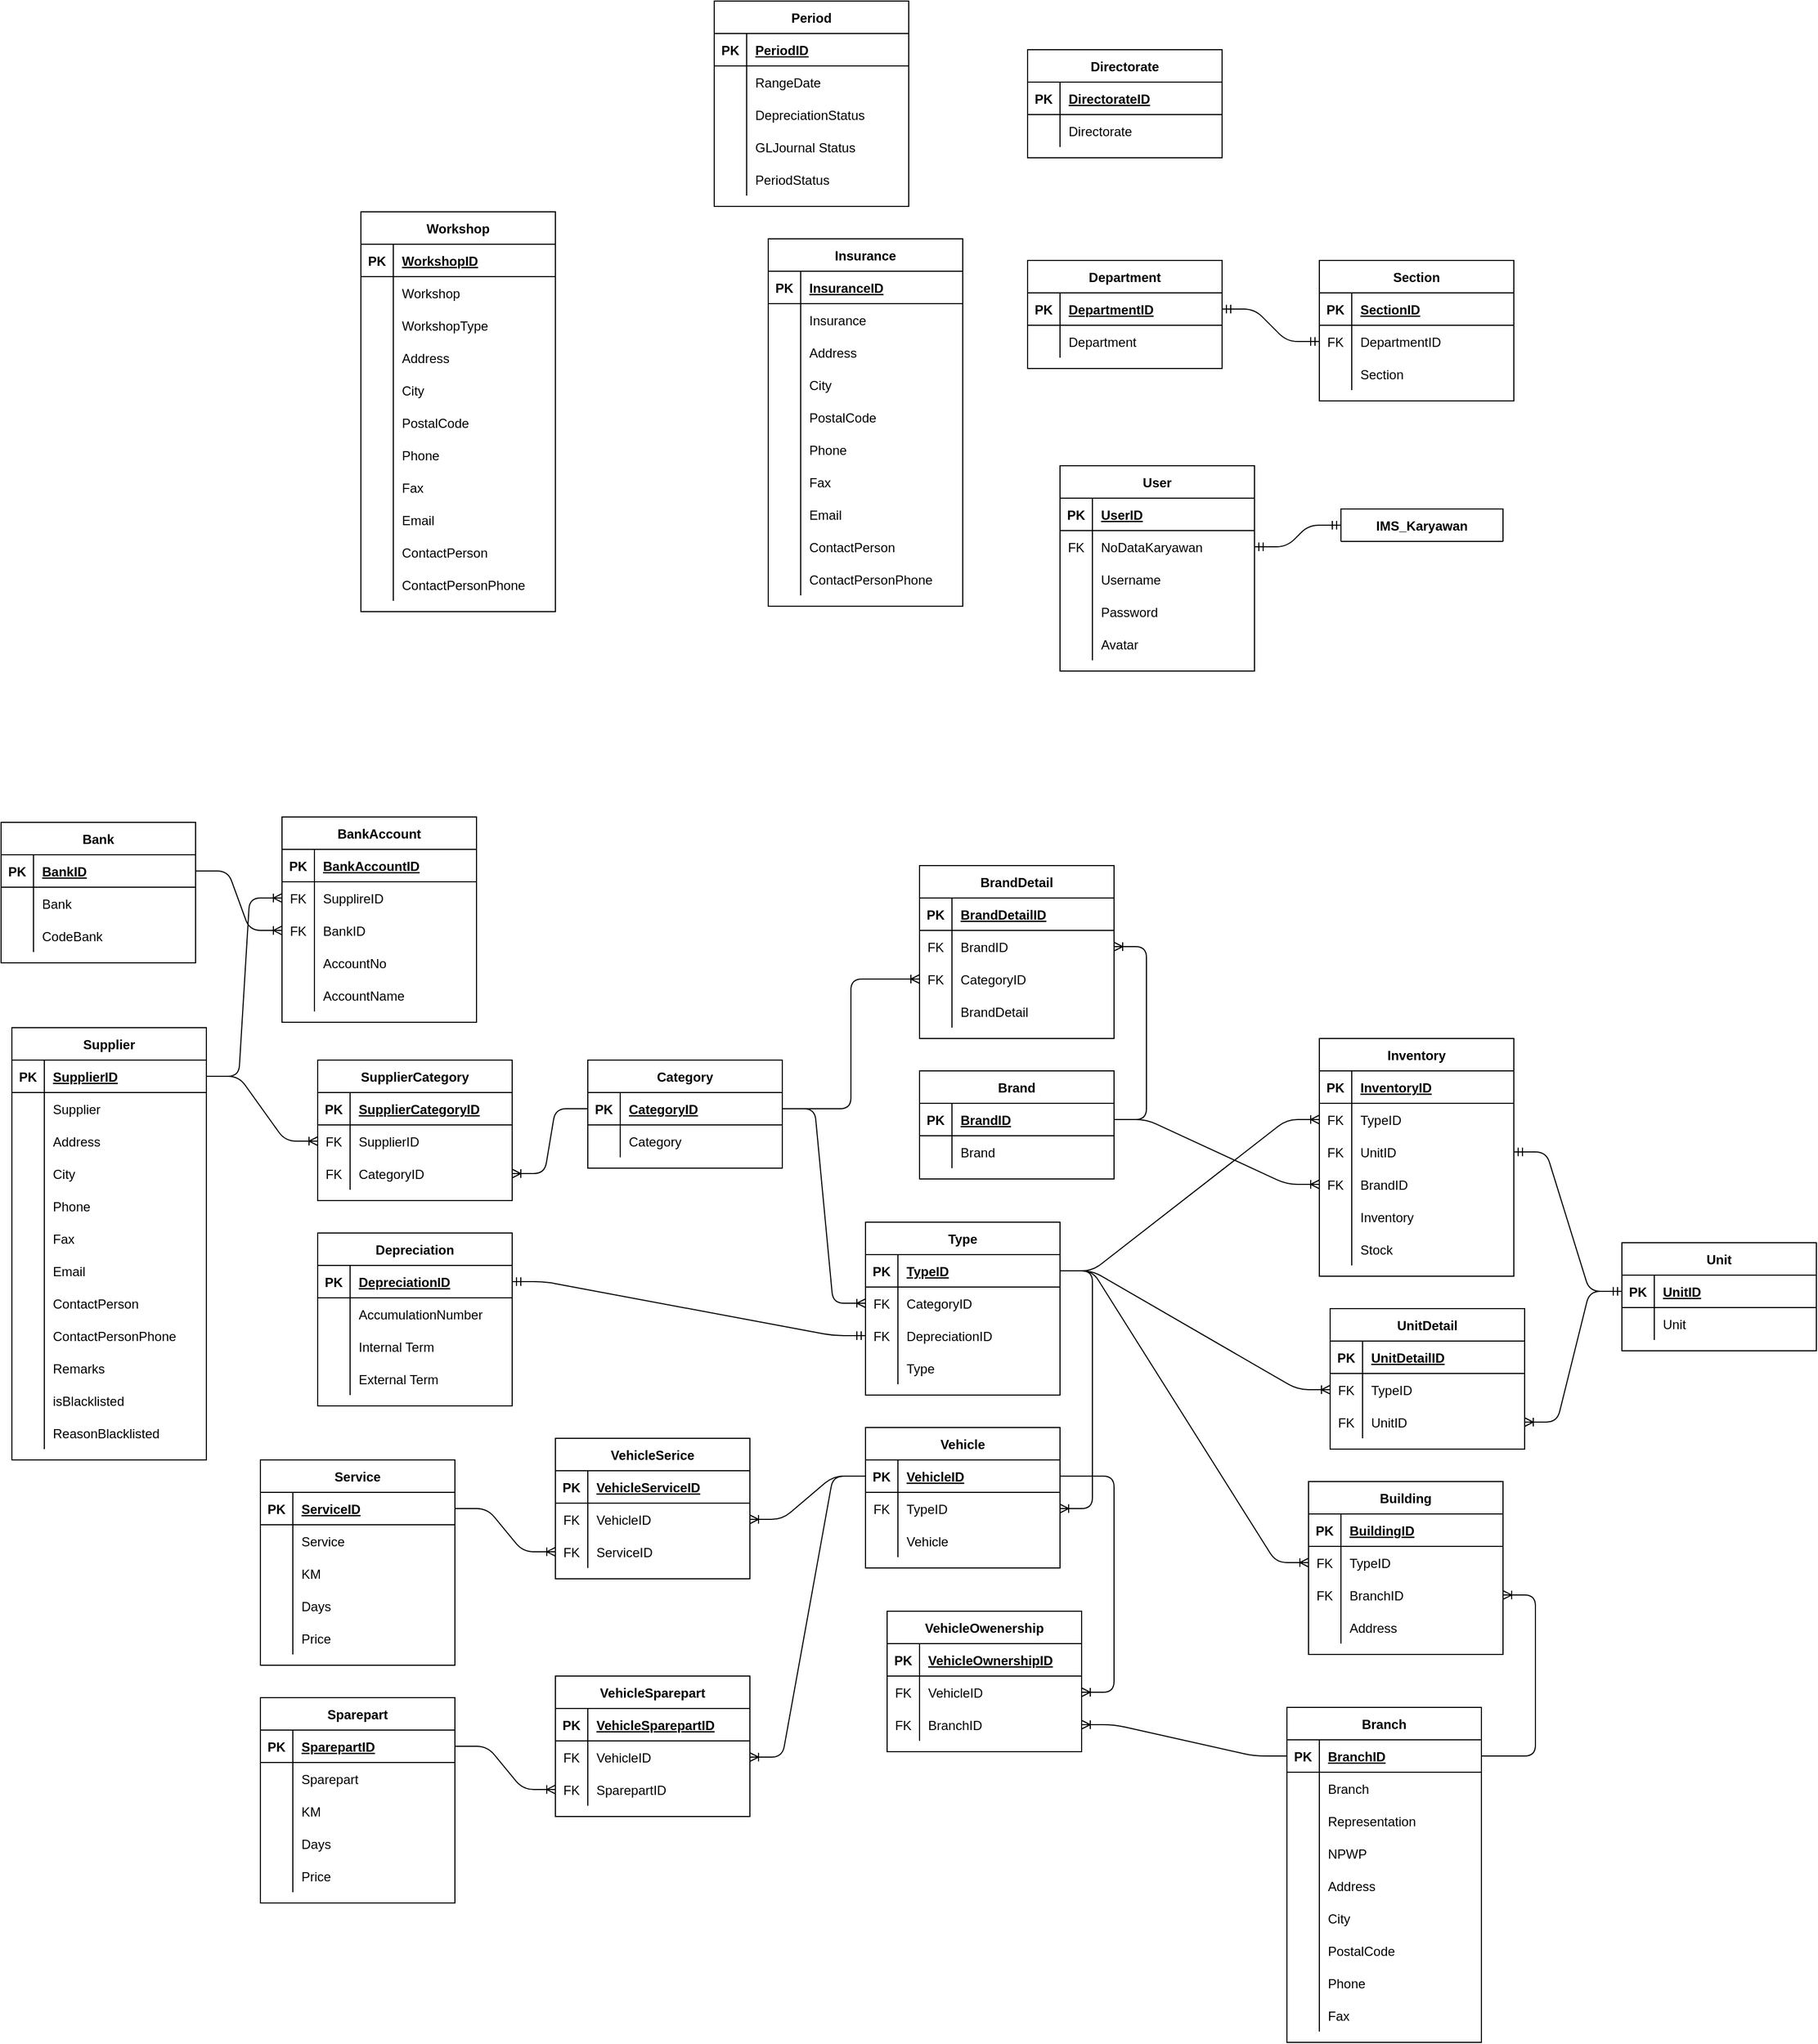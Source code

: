 <mxfile version="14.9.2" type="github">
  <diagram id="foo1sCeYUN4Xnb3Lfz49" name="Page-1">
    <mxGraphModel dx="2729" dy="1052" grid="1" gridSize="10" guides="1" tooltips="1" connect="1" arrows="1" fold="1" page="1" pageScale="1" pageWidth="827" pageHeight="1169" math="0" shadow="0">
      <root>
        <mxCell id="0" />
        <mxCell id="1" parent="0" />
        <mxCell id="FOM_Pt-OX3MxeoH3UkQF-1" value="Branch" style="shape=table;startSize=30;container=1;collapsible=1;childLayout=tableLayout;fixedRows=1;rowLines=0;fontStyle=1;align=center;resizeLast=1;" parent="1" vertex="1">
          <mxGeometry x="400" y="1599" width="180" height="310" as="geometry" />
        </mxCell>
        <mxCell id="FOM_Pt-OX3MxeoH3UkQF-2" value="" style="shape=partialRectangle;collapsible=0;dropTarget=0;pointerEvents=0;fillColor=none;top=0;left=0;bottom=1;right=0;points=[[0,0.5],[1,0.5]];portConstraint=eastwest;" parent="FOM_Pt-OX3MxeoH3UkQF-1" vertex="1">
          <mxGeometry y="30" width="180" height="30" as="geometry" />
        </mxCell>
        <mxCell id="FOM_Pt-OX3MxeoH3UkQF-3" value="PK" style="shape=partialRectangle;connectable=0;fillColor=none;top=0;left=0;bottom=0;right=0;fontStyle=1;overflow=hidden;" parent="FOM_Pt-OX3MxeoH3UkQF-2" vertex="1">
          <mxGeometry width="30" height="30" as="geometry" />
        </mxCell>
        <mxCell id="FOM_Pt-OX3MxeoH3UkQF-4" value="BranchID" style="shape=partialRectangle;connectable=0;fillColor=none;top=0;left=0;bottom=0;right=0;align=left;spacingLeft=6;fontStyle=5;overflow=hidden;" parent="FOM_Pt-OX3MxeoH3UkQF-2" vertex="1">
          <mxGeometry x="30" width="150" height="30" as="geometry" />
        </mxCell>
        <mxCell id="FOM_Pt-OX3MxeoH3UkQF-5" value="" style="shape=partialRectangle;collapsible=0;dropTarget=0;pointerEvents=0;fillColor=none;top=0;left=0;bottom=0;right=0;points=[[0,0.5],[1,0.5]];portConstraint=eastwest;" parent="FOM_Pt-OX3MxeoH3UkQF-1" vertex="1">
          <mxGeometry y="60" width="180" height="30" as="geometry" />
        </mxCell>
        <mxCell id="FOM_Pt-OX3MxeoH3UkQF-6" value="" style="shape=partialRectangle;connectable=0;fillColor=none;top=0;left=0;bottom=0;right=0;editable=1;overflow=hidden;" parent="FOM_Pt-OX3MxeoH3UkQF-5" vertex="1">
          <mxGeometry width="30" height="30" as="geometry" />
        </mxCell>
        <mxCell id="FOM_Pt-OX3MxeoH3UkQF-7" value="Branch" style="shape=partialRectangle;connectable=0;fillColor=none;top=0;left=0;bottom=0;right=0;align=left;spacingLeft=6;overflow=hidden;" parent="FOM_Pt-OX3MxeoH3UkQF-5" vertex="1">
          <mxGeometry x="30" width="150" height="30" as="geometry" />
        </mxCell>
        <mxCell id="FOM_Pt-OX3MxeoH3UkQF-8" value="" style="shape=partialRectangle;collapsible=0;dropTarget=0;pointerEvents=0;fillColor=none;top=0;left=0;bottom=0;right=0;points=[[0,0.5],[1,0.5]];portConstraint=eastwest;" parent="FOM_Pt-OX3MxeoH3UkQF-1" vertex="1">
          <mxGeometry y="90" width="180" height="30" as="geometry" />
        </mxCell>
        <mxCell id="FOM_Pt-OX3MxeoH3UkQF-9" value="" style="shape=partialRectangle;connectable=0;fillColor=none;top=0;left=0;bottom=0;right=0;editable=1;overflow=hidden;" parent="FOM_Pt-OX3MxeoH3UkQF-8" vertex="1">
          <mxGeometry width="30" height="30" as="geometry" />
        </mxCell>
        <mxCell id="FOM_Pt-OX3MxeoH3UkQF-10" value="Representation   " style="shape=partialRectangle;connectable=0;fillColor=none;top=0;left=0;bottom=0;right=0;align=left;spacingLeft=6;overflow=hidden;" parent="FOM_Pt-OX3MxeoH3UkQF-8" vertex="1">
          <mxGeometry x="30" width="150" height="30" as="geometry" />
        </mxCell>
        <mxCell id="FOM_Pt-OX3MxeoH3UkQF-11" value="" style="shape=partialRectangle;collapsible=0;dropTarget=0;pointerEvents=0;fillColor=none;top=0;left=0;bottom=0;right=0;points=[[0,0.5],[1,0.5]];portConstraint=eastwest;" parent="FOM_Pt-OX3MxeoH3UkQF-1" vertex="1">
          <mxGeometry y="120" width="180" height="30" as="geometry" />
        </mxCell>
        <mxCell id="FOM_Pt-OX3MxeoH3UkQF-12" value="" style="shape=partialRectangle;connectable=0;fillColor=none;top=0;left=0;bottom=0;right=0;editable=1;overflow=hidden;" parent="FOM_Pt-OX3MxeoH3UkQF-11" vertex="1">
          <mxGeometry width="30" height="30" as="geometry" />
        </mxCell>
        <mxCell id="FOM_Pt-OX3MxeoH3UkQF-13" value="NPWP" style="shape=partialRectangle;connectable=0;fillColor=none;top=0;left=0;bottom=0;right=0;align=left;spacingLeft=6;overflow=hidden;" parent="FOM_Pt-OX3MxeoH3UkQF-11" vertex="1">
          <mxGeometry x="30" width="150" height="30" as="geometry" />
        </mxCell>
        <mxCell id="FOM_Pt-OX3MxeoH3UkQF-14" value="" style="shape=partialRectangle;collapsible=0;dropTarget=0;pointerEvents=0;fillColor=none;top=0;left=0;bottom=0;right=0;points=[[0,0.5],[1,0.5]];portConstraint=eastwest;" parent="FOM_Pt-OX3MxeoH3UkQF-1" vertex="1">
          <mxGeometry y="150" width="180" height="30" as="geometry" />
        </mxCell>
        <mxCell id="FOM_Pt-OX3MxeoH3UkQF-15" value="" style="shape=partialRectangle;connectable=0;fillColor=none;top=0;left=0;bottom=0;right=0;editable=1;overflow=hidden;" parent="FOM_Pt-OX3MxeoH3UkQF-14" vertex="1">
          <mxGeometry width="30" height="30" as="geometry" />
        </mxCell>
        <mxCell id="FOM_Pt-OX3MxeoH3UkQF-16" value="Address" style="shape=partialRectangle;connectable=0;fillColor=none;top=0;left=0;bottom=0;right=0;align=left;spacingLeft=6;overflow=hidden;" parent="FOM_Pt-OX3MxeoH3UkQF-14" vertex="1">
          <mxGeometry x="30" width="150" height="30" as="geometry" />
        </mxCell>
        <mxCell id="FOM_Pt-OX3MxeoH3UkQF-17" value="" style="shape=partialRectangle;collapsible=0;dropTarget=0;pointerEvents=0;fillColor=none;top=0;left=0;bottom=0;right=0;points=[[0,0.5],[1,0.5]];portConstraint=eastwest;" parent="FOM_Pt-OX3MxeoH3UkQF-1" vertex="1">
          <mxGeometry y="180" width="180" height="30" as="geometry" />
        </mxCell>
        <mxCell id="FOM_Pt-OX3MxeoH3UkQF-18" value="" style="shape=partialRectangle;connectable=0;fillColor=none;top=0;left=0;bottom=0;right=0;editable=1;overflow=hidden;" parent="FOM_Pt-OX3MxeoH3UkQF-17" vertex="1">
          <mxGeometry width="30" height="30" as="geometry" />
        </mxCell>
        <mxCell id="FOM_Pt-OX3MxeoH3UkQF-19" value="City" style="shape=partialRectangle;connectable=0;fillColor=none;top=0;left=0;bottom=0;right=0;align=left;spacingLeft=6;overflow=hidden;" parent="FOM_Pt-OX3MxeoH3UkQF-17" vertex="1">
          <mxGeometry x="30" width="150" height="30" as="geometry" />
        </mxCell>
        <mxCell id="FOM_Pt-OX3MxeoH3UkQF-20" value="" style="shape=partialRectangle;collapsible=0;dropTarget=0;pointerEvents=0;fillColor=none;top=0;left=0;bottom=0;right=0;points=[[0,0.5],[1,0.5]];portConstraint=eastwest;" parent="FOM_Pt-OX3MxeoH3UkQF-1" vertex="1">
          <mxGeometry y="210" width="180" height="30" as="geometry" />
        </mxCell>
        <mxCell id="FOM_Pt-OX3MxeoH3UkQF-21" value="" style="shape=partialRectangle;connectable=0;fillColor=none;top=0;left=0;bottom=0;right=0;editable=1;overflow=hidden;" parent="FOM_Pt-OX3MxeoH3UkQF-20" vertex="1">
          <mxGeometry width="30" height="30" as="geometry" />
        </mxCell>
        <mxCell id="FOM_Pt-OX3MxeoH3UkQF-22" value="PostalCode" style="shape=partialRectangle;connectable=0;fillColor=none;top=0;left=0;bottom=0;right=0;align=left;spacingLeft=6;overflow=hidden;" parent="FOM_Pt-OX3MxeoH3UkQF-20" vertex="1">
          <mxGeometry x="30" width="150" height="30" as="geometry" />
        </mxCell>
        <mxCell id="FOM_Pt-OX3MxeoH3UkQF-23" value="" style="shape=partialRectangle;collapsible=0;dropTarget=0;pointerEvents=0;fillColor=none;top=0;left=0;bottom=0;right=0;points=[[0,0.5],[1,0.5]];portConstraint=eastwest;" parent="FOM_Pt-OX3MxeoH3UkQF-1" vertex="1">
          <mxGeometry y="240" width="180" height="30" as="geometry" />
        </mxCell>
        <mxCell id="FOM_Pt-OX3MxeoH3UkQF-24" value="" style="shape=partialRectangle;connectable=0;fillColor=none;top=0;left=0;bottom=0;right=0;editable=1;overflow=hidden;" parent="FOM_Pt-OX3MxeoH3UkQF-23" vertex="1">
          <mxGeometry width="30" height="30" as="geometry" />
        </mxCell>
        <mxCell id="FOM_Pt-OX3MxeoH3UkQF-25" value="Phone" style="shape=partialRectangle;connectable=0;fillColor=none;top=0;left=0;bottom=0;right=0;align=left;spacingLeft=6;overflow=hidden;" parent="FOM_Pt-OX3MxeoH3UkQF-23" vertex="1">
          <mxGeometry x="30" width="150" height="30" as="geometry" />
        </mxCell>
        <mxCell id="FOM_Pt-OX3MxeoH3UkQF-26" value="" style="shape=partialRectangle;collapsible=0;dropTarget=0;pointerEvents=0;fillColor=none;top=0;left=0;bottom=0;right=0;points=[[0,0.5],[1,0.5]];portConstraint=eastwest;" parent="FOM_Pt-OX3MxeoH3UkQF-1" vertex="1">
          <mxGeometry y="270" width="180" height="30" as="geometry" />
        </mxCell>
        <mxCell id="FOM_Pt-OX3MxeoH3UkQF-27" value="" style="shape=partialRectangle;connectable=0;fillColor=none;top=0;left=0;bottom=0;right=0;editable=1;overflow=hidden;" parent="FOM_Pt-OX3MxeoH3UkQF-26" vertex="1">
          <mxGeometry width="30" height="30" as="geometry" />
        </mxCell>
        <mxCell id="FOM_Pt-OX3MxeoH3UkQF-28" value="Fax" style="shape=partialRectangle;connectable=0;fillColor=none;top=0;left=0;bottom=0;right=0;align=left;spacingLeft=6;overflow=hidden;" parent="FOM_Pt-OX3MxeoH3UkQF-26" vertex="1">
          <mxGeometry x="30" width="150" height="30" as="geometry" />
        </mxCell>
        <mxCell id="FOM_Pt-OX3MxeoH3UkQF-29" value="Department" style="shape=table;startSize=30;container=1;collapsible=1;childLayout=tableLayout;fixedRows=1;rowLines=0;fontStyle=1;align=center;resizeLast=1;" parent="1" vertex="1">
          <mxGeometry x="160" y="260" width="180" height="100" as="geometry" />
        </mxCell>
        <mxCell id="FOM_Pt-OX3MxeoH3UkQF-30" value="" style="shape=partialRectangle;collapsible=0;dropTarget=0;pointerEvents=0;fillColor=none;top=0;left=0;bottom=1;right=0;points=[[0,0.5],[1,0.5]];portConstraint=eastwest;" parent="FOM_Pt-OX3MxeoH3UkQF-29" vertex="1">
          <mxGeometry y="30" width="180" height="30" as="geometry" />
        </mxCell>
        <mxCell id="FOM_Pt-OX3MxeoH3UkQF-31" value="PK" style="shape=partialRectangle;connectable=0;fillColor=none;top=0;left=0;bottom=0;right=0;fontStyle=1;overflow=hidden;" parent="FOM_Pt-OX3MxeoH3UkQF-30" vertex="1">
          <mxGeometry width="30" height="30" as="geometry" />
        </mxCell>
        <mxCell id="FOM_Pt-OX3MxeoH3UkQF-32" value="DepartmentID" style="shape=partialRectangle;connectable=0;fillColor=none;top=0;left=0;bottom=0;right=0;align=left;spacingLeft=6;fontStyle=5;overflow=hidden;" parent="FOM_Pt-OX3MxeoH3UkQF-30" vertex="1">
          <mxGeometry x="30" width="150" height="30" as="geometry" />
        </mxCell>
        <mxCell id="FOM_Pt-OX3MxeoH3UkQF-33" value="" style="shape=partialRectangle;collapsible=0;dropTarget=0;pointerEvents=0;fillColor=none;top=0;left=0;bottom=0;right=0;points=[[0,0.5],[1,0.5]];portConstraint=eastwest;" parent="FOM_Pt-OX3MxeoH3UkQF-29" vertex="1">
          <mxGeometry y="60" width="180" height="30" as="geometry" />
        </mxCell>
        <mxCell id="FOM_Pt-OX3MxeoH3UkQF-34" value="" style="shape=partialRectangle;connectable=0;fillColor=none;top=0;left=0;bottom=0;right=0;editable=1;overflow=hidden;" parent="FOM_Pt-OX3MxeoH3UkQF-33" vertex="1">
          <mxGeometry width="30" height="30" as="geometry" />
        </mxCell>
        <mxCell id="FOM_Pt-OX3MxeoH3UkQF-35" value="Department" style="shape=partialRectangle;connectable=0;fillColor=none;top=0;left=0;bottom=0;right=0;align=left;spacingLeft=6;overflow=hidden;" parent="FOM_Pt-OX3MxeoH3UkQF-33" vertex="1">
          <mxGeometry x="30" width="150" height="30" as="geometry" />
        </mxCell>
        <mxCell id="FOM_Pt-OX3MxeoH3UkQF-42" value="Section" style="shape=table;startSize=30;container=1;collapsible=1;childLayout=tableLayout;fixedRows=1;rowLines=0;fontStyle=1;align=center;resizeLast=1;" parent="1" vertex="1">
          <mxGeometry x="430" y="260" width="180" height="130" as="geometry" />
        </mxCell>
        <mxCell id="FOM_Pt-OX3MxeoH3UkQF-43" value="" style="shape=partialRectangle;collapsible=0;dropTarget=0;pointerEvents=0;fillColor=none;top=0;left=0;bottom=1;right=0;points=[[0,0.5],[1,0.5]];portConstraint=eastwest;" parent="FOM_Pt-OX3MxeoH3UkQF-42" vertex="1">
          <mxGeometry y="30" width="180" height="30" as="geometry" />
        </mxCell>
        <mxCell id="FOM_Pt-OX3MxeoH3UkQF-44" value="PK" style="shape=partialRectangle;connectable=0;fillColor=none;top=0;left=0;bottom=0;right=0;fontStyle=1;overflow=hidden;" parent="FOM_Pt-OX3MxeoH3UkQF-43" vertex="1">
          <mxGeometry width="30" height="30" as="geometry" />
        </mxCell>
        <mxCell id="FOM_Pt-OX3MxeoH3UkQF-45" value="SectionID" style="shape=partialRectangle;connectable=0;fillColor=none;top=0;left=0;bottom=0;right=0;align=left;spacingLeft=6;fontStyle=5;overflow=hidden;" parent="FOM_Pt-OX3MxeoH3UkQF-43" vertex="1">
          <mxGeometry x="30" width="150" height="30" as="geometry" />
        </mxCell>
        <mxCell id="FOM_Pt-OX3MxeoH3UkQF-46" value="" style="shape=partialRectangle;collapsible=0;dropTarget=0;pointerEvents=0;fillColor=none;top=0;left=0;bottom=0;right=0;points=[[0,0.5],[1,0.5]];portConstraint=eastwest;" parent="FOM_Pt-OX3MxeoH3UkQF-42" vertex="1">
          <mxGeometry y="60" width="180" height="30" as="geometry" />
        </mxCell>
        <mxCell id="FOM_Pt-OX3MxeoH3UkQF-47" value="FK" style="shape=partialRectangle;connectable=0;fillColor=none;top=0;left=0;bottom=0;right=0;editable=1;overflow=hidden;" parent="FOM_Pt-OX3MxeoH3UkQF-46" vertex="1">
          <mxGeometry width="30" height="30" as="geometry" />
        </mxCell>
        <mxCell id="FOM_Pt-OX3MxeoH3UkQF-48" value="DepartmentID" style="shape=partialRectangle;connectable=0;fillColor=none;top=0;left=0;bottom=0;right=0;align=left;spacingLeft=6;overflow=hidden;" parent="FOM_Pt-OX3MxeoH3UkQF-46" vertex="1">
          <mxGeometry x="30" width="150" height="30" as="geometry" />
        </mxCell>
        <mxCell id="FOM_Pt-OX3MxeoH3UkQF-49" value="" style="shape=partialRectangle;collapsible=0;dropTarget=0;pointerEvents=0;fillColor=none;top=0;left=0;bottom=0;right=0;points=[[0,0.5],[1,0.5]];portConstraint=eastwest;" parent="FOM_Pt-OX3MxeoH3UkQF-42" vertex="1">
          <mxGeometry y="90" width="180" height="30" as="geometry" />
        </mxCell>
        <mxCell id="FOM_Pt-OX3MxeoH3UkQF-50" value="" style="shape=partialRectangle;connectable=0;fillColor=none;top=0;left=0;bottom=0;right=0;editable=1;overflow=hidden;" parent="FOM_Pt-OX3MxeoH3UkQF-49" vertex="1">
          <mxGeometry width="30" height="30" as="geometry" />
        </mxCell>
        <mxCell id="FOM_Pt-OX3MxeoH3UkQF-51" value="Section" style="shape=partialRectangle;connectable=0;fillColor=none;top=0;left=0;bottom=0;right=0;align=left;spacingLeft=6;overflow=hidden;" parent="FOM_Pt-OX3MxeoH3UkQF-49" vertex="1">
          <mxGeometry x="30" width="150" height="30" as="geometry" />
        </mxCell>
        <mxCell id="FOM_Pt-OX3MxeoH3UkQF-55" value="Directorate" style="shape=table;startSize=30;container=1;collapsible=1;childLayout=tableLayout;fixedRows=1;rowLines=0;fontStyle=1;align=center;resizeLast=1;" parent="1" vertex="1">
          <mxGeometry x="160" y="65" width="180" height="100" as="geometry" />
        </mxCell>
        <mxCell id="FOM_Pt-OX3MxeoH3UkQF-56" value="" style="shape=partialRectangle;collapsible=0;dropTarget=0;pointerEvents=0;fillColor=none;top=0;left=0;bottom=1;right=0;points=[[0,0.5],[1,0.5]];portConstraint=eastwest;" parent="FOM_Pt-OX3MxeoH3UkQF-55" vertex="1">
          <mxGeometry y="30" width="180" height="30" as="geometry" />
        </mxCell>
        <mxCell id="FOM_Pt-OX3MxeoH3UkQF-57" value="PK" style="shape=partialRectangle;connectable=0;fillColor=none;top=0;left=0;bottom=0;right=0;fontStyle=1;overflow=hidden;" parent="FOM_Pt-OX3MxeoH3UkQF-56" vertex="1">
          <mxGeometry width="30" height="30" as="geometry" />
        </mxCell>
        <mxCell id="FOM_Pt-OX3MxeoH3UkQF-58" value="DirectorateID" style="shape=partialRectangle;connectable=0;fillColor=none;top=0;left=0;bottom=0;right=0;align=left;spacingLeft=6;fontStyle=5;overflow=hidden;" parent="FOM_Pt-OX3MxeoH3UkQF-56" vertex="1">
          <mxGeometry x="30" width="150" height="30" as="geometry" />
        </mxCell>
        <mxCell id="FOM_Pt-OX3MxeoH3UkQF-59" value="" style="shape=partialRectangle;collapsible=0;dropTarget=0;pointerEvents=0;fillColor=none;top=0;left=0;bottom=0;right=0;points=[[0,0.5],[1,0.5]];portConstraint=eastwest;" parent="FOM_Pt-OX3MxeoH3UkQF-55" vertex="1">
          <mxGeometry y="60" width="180" height="30" as="geometry" />
        </mxCell>
        <mxCell id="FOM_Pt-OX3MxeoH3UkQF-60" value="" style="shape=partialRectangle;connectable=0;fillColor=none;top=0;left=0;bottom=0;right=0;editable=1;overflow=hidden;" parent="FOM_Pt-OX3MxeoH3UkQF-59" vertex="1">
          <mxGeometry width="30" height="30" as="geometry" />
        </mxCell>
        <mxCell id="FOM_Pt-OX3MxeoH3UkQF-61" value="Directorate" style="shape=partialRectangle;connectable=0;fillColor=none;top=0;left=0;bottom=0;right=0;align=left;spacingLeft=6;overflow=hidden;" parent="FOM_Pt-OX3MxeoH3UkQF-59" vertex="1">
          <mxGeometry x="30" width="150" height="30" as="geometry" />
        </mxCell>
        <mxCell id="FOM_Pt-OX3MxeoH3UkQF-68" value="Type" style="shape=table;startSize=30;container=1;collapsible=1;childLayout=tableLayout;fixedRows=1;rowLines=0;fontStyle=1;align=center;resizeLast=1;" parent="1" vertex="1">
          <mxGeometry x="10" y="1150" width="180" height="160" as="geometry" />
        </mxCell>
        <mxCell id="FOM_Pt-OX3MxeoH3UkQF-69" value="" style="shape=partialRectangle;collapsible=0;dropTarget=0;pointerEvents=0;fillColor=none;top=0;left=0;bottom=1;right=0;points=[[0,0.5],[1,0.5]];portConstraint=eastwest;" parent="FOM_Pt-OX3MxeoH3UkQF-68" vertex="1">
          <mxGeometry y="30" width="180" height="30" as="geometry" />
        </mxCell>
        <mxCell id="FOM_Pt-OX3MxeoH3UkQF-70" value="PK" style="shape=partialRectangle;connectable=0;fillColor=none;top=0;left=0;bottom=0;right=0;fontStyle=1;overflow=hidden;" parent="FOM_Pt-OX3MxeoH3UkQF-69" vertex="1">
          <mxGeometry width="30" height="30" as="geometry" />
        </mxCell>
        <mxCell id="FOM_Pt-OX3MxeoH3UkQF-71" value="TypeID" style="shape=partialRectangle;connectable=0;fillColor=none;top=0;left=0;bottom=0;right=0;align=left;spacingLeft=6;fontStyle=5;overflow=hidden;" parent="FOM_Pt-OX3MxeoH3UkQF-69" vertex="1">
          <mxGeometry x="30" width="150" height="30" as="geometry" />
        </mxCell>
        <mxCell id="FOM_Pt-OX3MxeoH3UkQF-72" value="" style="shape=partialRectangle;collapsible=0;dropTarget=0;pointerEvents=0;fillColor=none;top=0;left=0;bottom=0;right=0;points=[[0,0.5],[1,0.5]];portConstraint=eastwest;" parent="FOM_Pt-OX3MxeoH3UkQF-68" vertex="1">
          <mxGeometry y="60" width="180" height="30" as="geometry" />
        </mxCell>
        <mxCell id="FOM_Pt-OX3MxeoH3UkQF-73" value="FK" style="shape=partialRectangle;connectable=0;fillColor=none;top=0;left=0;bottom=0;right=0;editable=1;overflow=hidden;" parent="FOM_Pt-OX3MxeoH3UkQF-72" vertex="1">
          <mxGeometry width="30" height="30" as="geometry" />
        </mxCell>
        <mxCell id="FOM_Pt-OX3MxeoH3UkQF-74" value="CategoryID" style="shape=partialRectangle;connectable=0;fillColor=none;top=0;left=0;bottom=0;right=0;align=left;spacingLeft=6;overflow=hidden;" parent="FOM_Pt-OX3MxeoH3UkQF-72" vertex="1">
          <mxGeometry x="30" width="150" height="30" as="geometry" />
        </mxCell>
        <mxCell id="FOM_Pt-OX3MxeoH3UkQF-75" value="" style="shape=partialRectangle;collapsible=0;dropTarget=0;pointerEvents=0;fillColor=none;top=0;left=0;bottom=0;right=0;points=[[0,0.5],[1,0.5]];portConstraint=eastwest;" parent="FOM_Pt-OX3MxeoH3UkQF-68" vertex="1">
          <mxGeometry y="90" width="180" height="30" as="geometry" />
        </mxCell>
        <mxCell id="FOM_Pt-OX3MxeoH3UkQF-76" value="FK" style="shape=partialRectangle;connectable=0;fillColor=none;top=0;left=0;bottom=0;right=0;editable=1;overflow=hidden;" parent="FOM_Pt-OX3MxeoH3UkQF-75" vertex="1">
          <mxGeometry width="30" height="30" as="geometry" />
        </mxCell>
        <mxCell id="FOM_Pt-OX3MxeoH3UkQF-77" value="DepreciationID" style="shape=partialRectangle;connectable=0;fillColor=none;top=0;left=0;bottom=0;right=0;align=left;spacingLeft=6;overflow=hidden;" parent="FOM_Pt-OX3MxeoH3UkQF-75" vertex="1">
          <mxGeometry x="30" width="150" height="30" as="geometry" />
        </mxCell>
        <mxCell id="FOM_Pt-OX3MxeoH3UkQF-78" value="" style="shape=partialRectangle;collapsible=0;dropTarget=0;pointerEvents=0;fillColor=none;top=0;left=0;bottom=0;right=0;points=[[0,0.5],[1,0.5]];portConstraint=eastwest;" parent="FOM_Pt-OX3MxeoH3UkQF-68" vertex="1">
          <mxGeometry y="120" width="180" height="30" as="geometry" />
        </mxCell>
        <mxCell id="FOM_Pt-OX3MxeoH3UkQF-79" value="" style="shape=partialRectangle;connectable=0;fillColor=none;top=0;left=0;bottom=0;right=0;editable=1;overflow=hidden;" parent="FOM_Pt-OX3MxeoH3UkQF-78" vertex="1">
          <mxGeometry width="30" height="30" as="geometry" />
        </mxCell>
        <mxCell id="FOM_Pt-OX3MxeoH3UkQF-80" value="Type" style="shape=partialRectangle;connectable=0;fillColor=none;top=0;left=0;bottom=0;right=0;align=left;spacingLeft=6;overflow=hidden;" parent="FOM_Pt-OX3MxeoH3UkQF-78" vertex="1">
          <mxGeometry x="30" width="150" height="30" as="geometry" />
        </mxCell>
        <mxCell id="FOM_Pt-OX3MxeoH3UkQF-81" value="Category" style="shape=table;startSize=30;container=1;collapsible=1;childLayout=tableLayout;fixedRows=1;rowLines=0;fontStyle=1;align=center;resizeLast=1;" parent="1" vertex="1">
          <mxGeometry x="-247" y="1000" width="180" height="100" as="geometry" />
        </mxCell>
        <mxCell id="FOM_Pt-OX3MxeoH3UkQF-82" value="" style="shape=partialRectangle;collapsible=0;dropTarget=0;pointerEvents=0;fillColor=none;top=0;left=0;bottom=1;right=0;points=[[0,0.5],[1,0.5]];portConstraint=eastwest;" parent="FOM_Pt-OX3MxeoH3UkQF-81" vertex="1">
          <mxGeometry y="30" width="180" height="30" as="geometry" />
        </mxCell>
        <mxCell id="FOM_Pt-OX3MxeoH3UkQF-83" value="PK" style="shape=partialRectangle;connectable=0;fillColor=none;top=0;left=0;bottom=0;right=0;fontStyle=1;overflow=hidden;" parent="FOM_Pt-OX3MxeoH3UkQF-82" vertex="1">
          <mxGeometry width="30" height="30" as="geometry" />
        </mxCell>
        <mxCell id="FOM_Pt-OX3MxeoH3UkQF-84" value="CategoryID" style="shape=partialRectangle;connectable=0;fillColor=none;top=0;left=0;bottom=0;right=0;align=left;spacingLeft=6;fontStyle=5;overflow=hidden;" parent="FOM_Pt-OX3MxeoH3UkQF-82" vertex="1">
          <mxGeometry x="30" width="150" height="30" as="geometry" />
        </mxCell>
        <mxCell id="FOM_Pt-OX3MxeoH3UkQF-85" value="" style="shape=partialRectangle;collapsible=0;dropTarget=0;pointerEvents=0;fillColor=none;top=0;left=0;bottom=0;right=0;points=[[0,0.5],[1,0.5]];portConstraint=eastwest;" parent="FOM_Pt-OX3MxeoH3UkQF-81" vertex="1">
          <mxGeometry y="60" width="180" height="30" as="geometry" />
        </mxCell>
        <mxCell id="FOM_Pt-OX3MxeoH3UkQF-86" value="" style="shape=partialRectangle;connectable=0;fillColor=none;top=0;left=0;bottom=0;right=0;editable=1;overflow=hidden;" parent="FOM_Pt-OX3MxeoH3UkQF-85" vertex="1">
          <mxGeometry width="30" height="30" as="geometry" />
        </mxCell>
        <mxCell id="FOM_Pt-OX3MxeoH3UkQF-87" value="Category" style="shape=partialRectangle;connectable=0;fillColor=none;top=0;left=0;bottom=0;right=0;align=left;spacingLeft=6;overflow=hidden;" parent="FOM_Pt-OX3MxeoH3UkQF-85" vertex="1">
          <mxGeometry x="30" width="150" height="30" as="geometry" />
        </mxCell>
        <mxCell id="FOM_Pt-OX3MxeoH3UkQF-94" value="Depreciation" style="shape=table;startSize=30;container=1;collapsible=1;childLayout=tableLayout;fixedRows=1;rowLines=0;fontStyle=1;align=center;resizeLast=1;" parent="1" vertex="1">
          <mxGeometry x="-497" y="1160" width="180" height="160" as="geometry" />
        </mxCell>
        <mxCell id="FOM_Pt-OX3MxeoH3UkQF-95" value="" style="shape=partialRectangle;collapsible=0;dropTarget=0;pointerEvents=0;fillColor=none;top=0;left=0;bottom=1;right=0;points=[[0,0.5],[1,0.5]];portConstraint=eastwest;" parent="FOM_Pt-OX3MxeoH3UkQF-94" vertex="1">
          <mxGeometry y="30" width="180" height="30" as="geometry" />
        </mxCell>
        <mxCell id="FOM_Pt-OX3MxeoH3UkQF-96" value="PK" style="shape=partialRectangle;connectable=0;fillColor=none;top=0;left=0;bottom=0;right=0;fontStyle=1;overflow=hidden;" parent="FOM_Pt-OX3MxeoH3UkQF-95" vertex="1">
          <mxGeometry width="30" height="30" as="geometry" />
        </mxCell>
        <mxCell id="FOM_Pt-OX3MxeoH3UkQF-97" value="DepreciationID" style="shape=partialRectangle;connectable=0;fillColor=none;top=0;left=0;bottom=0;right=0;align=left;spacingLeft=6;fontStyle=5;overflow=hidden;" parent="FOM_Pt-OX3MxeoH3UkQF-95" vertex="1">
          <mxGeometry x="30" width="150" height="30" as="geometry" />
        </mxCell>
        <mxCell id="FOM_Pt-OX3MxeoH3UkQF-98" value="" style="shape=partialRectangle;collapsible=0;dropTarget=0;pointerEvents=0;fillColor=none;top=0;left=0;bottom=0;right=0;points=[[0,0.5],[1,0.5]];portConstraint=eastwest;" parent="FOM_Pt-OX3MxeoH3UkQF-94" vertex="1">
          <mxGeometry y="60" width="180" height="30" as="geometry" />
        </mxCell>
        <mxCell id="FOM_Pt-OX3MxeoH3UkQF-99" value="" style="shape=partialRectangle;connectable=0;fillColor=none;top=0;left=0;bottom=0;right=0;editable=1;overflow=hidden;" parent="FOM_Pt-OX3MxeoH3UkQF-98" vertex="1">
          <mxGeometry width="30" height="30" as="geometry" />
        </mxCell>
        <mxCell id="FOM_Pt-OX3MxeoH3UkQF-100" value="AccumulationNumber" style="shape=partialRectangle;connectable=0;fillColor=none;top=0;left=0;bottom=0;right=0;align=left;spacingLeft=6;overflow=hidden;" parent="FOM_Pt-OX3MxeoH3UkQF-98" vertex="1">
          <mxGeometry x="30" width="150" height="30" as="geometry" />
        </mxCell>
        <mxCell id="FOM_Pt-OX3MxeoH3UkQF-101" value="" style="shape=partialRectangle;collapsible=0;dropTarget=0;pointerEvents=0;fillColor=none;top=0;left=0;bottom=0;right=0;points=[[0,0.5],[1,0.5]];portConstraint=eastwest;" parent="FOM_Pt-OX3MxeoH3UkQF-94" vertex="1">
          <mxGeometry y="90" width="180" height="30" as="geometry" />
        </mxCell>
        <mxCell id="FOM_Pt-OX3MxeoH3UkQF-102" value="" style="shape=partialRectangle;connectable=0;fillColor=none;top=0;left=0;bottom=0;right=0;editable=1;overflow=hidden;" parent="FOM_Pt-OX3MxeoH3UkQF-101" vertex="1">
          <mxGeometry width="30" height="30" as="geometry" />
        </mxCell>
        <mxCell id="FOM_Pt-OX3MxeoH3UkQF-103" value="Internal Term" style="shape=partialRectangle;connectable=0;fillColor=none;top=0;left=0;bottom=0;right=0;align=left;spacingLeft=6;overflow=hidden;" parent="FOM_Pt-OX3MxeoH3UkQF-101" vertex="1">
          <mxGeometry x="30" width="150" height="30" as="geometry" />
        </mxCell>
        <mxCell id="FOM_Pt-OX3MxeoH3UkQF-104" value="" style="shape=partialRectangle;collapsible=0;dropTarget=0;pointerEvents=0;fillColor=none;top=0;left=0;bottom=0;right=0;points=[[0,0.5],[1,0.5]];portConstraint=eastwest;" parent="FOM_Pt-OX3MxeoH3UkQF-94" vertex="1">
          <mxGeometry y="120" width="180" height="30" as="geometry" />
        </mxCell>
        <mxCell id="FOM_Pt-OX3MxeoH3UkQF-105" value="" style="shape=partialRectangle;connectable=0;fillColor=none;top=0;left=0;bottom=0;right=0;editable=1;overflow=hidden;" parent="FOM_Pt-OX3MxeoH3UkQF-104" vertex="1">
          <mxGeometry width="30" height="30" as="geometry" />
        </mxCell>
        <mxCell id="FOM_Pt-OX3MxeoH3UkQF-106" value="External Term" style="shape=partialRectangle;connectable=0;fillColor=none;top=0;left=0;bottom=0;right=0;align=left;spacingLeft=6;overflow=hidden;" parent="FOM_Pt-OX3MxeoH3UkQF-104" vertex="1">
          <mxGeometry x="30" width="150" height="30" as="geometry" />
        </mxCell>
        <mxCell id="FOM_Pt-OX3MxeoH3UkQF-110" value="Brand" style="shape=table;startSize=30;container=1;collapsible=1;childLayout=tableLayout;fixedRows=1;rowLines=0;fontStyle=1;align=center;resizeLast=1;" parent="1" vertex="1">
          <mxGeometry x="60" y="1010" width="180" height="100" as="geometry" />
        </mxCell>
        <mxCell id="FOM_Pt-OX3MxeoH3UkQF-111" value="" style="shape=partialRectangle;collapsible=0;dropTarget=0;pointerEvents=0;fillColor=none;top=0;left=0;bottom=1;right=0;points=[[0,0.5],[1,0.5]];portConstraint=eastwest;" parent="FOM_Pt-OX3MxeoH3UkQF-110" vertex="1">
          <mxGeometry y="30" width="180" height="30" as="geometry" />
        </mxCell>
        <mxCell id="FOM_Pt-OX3MxeoH3UkQF-112" value="PK" style="shape=partialRectangle;connectable=0;fillColor=none;top=0;left=0;bottom=0;right=0;fontStyle=1;overflow=hidden;" parent="FOM_Pt-OX3MxeoH3UkQF-111" vertex="1">
          <mxGeometry width="30" height="30" as="geometry" />
        </mxCell>
        <mxCell id="FOM_Pt-OX3MxeoH3UkQF-113" value="BrandID" style="shape=partialRectangle;connectable=0;fillColor=none;top=0;left=0;bottom=0;right=0;align=left;spacingLeft=6;fontStyle=5;overflow=hidden;" parent="FOM_Pt-OX3MxeoH3UkQF-111" vertex="1">
          <mxGeometry x="30" width="150" height="30" as="geometry" />
        </mxCell>
        <mxCell id="FOM_Pt-OX3MxeoH3UkQF-114" value="" style="shape=partialRectangle;collapsible=0;dropTarget=0;pointerEvents=0;fillColor=none;top=0;left=0;bottom=0;right=0;points=[[0,0.5],[1,0.5]];portConstraint=eastwest;" parent="FOM_Pt-OX3MxeoH3UkQF-110" vertex="1">
          <mxGeometry y="60" width="180" height="30" as="geometry" />
        </mxCell>
        <mxCell id="FOM_Pt-OX3MxeoH3UkQF-115" value="" style="shape=partialRectangle;connectable=0;fillColor=none;top=0;left=0;bottom=0;right=0;editable=1;overflow=hidden;" parent="FOM_Pt-OX3MxeoH3UkQF-114" vertex="1">
          <mxGeometry width="30" height="30" as="geometry" />
        </mxCell>
        <mxCell id="FOM_Pt-OX3MxeoH3UkQF-116" value="Brand" style="shape=partialRectangle;connectable=0;fillColor=none;top=0;left=0;bottom=0;right=0;align=left;spacingLeft=6;overflow=hidden;" parent="FOM_Pt-OX3MxeoH3UkQF-114" vertex="1">
          <mxGeometry x="30" width="150" height="30" as="geometry" />
        </mxCell>
        <mxCell id="FOM_Pt-OX3MxeoH3UkQF-123" value="BrandDetail" style="shape=table;startSize=30;container=1;collapsible=1;childLayout=tableLayout;fixedRows=1;rowLines=0;fontStyle=1;align=center;resizeLast=1;" parent="1" vertex="1">
          <mxGeometry x="60" y="820" width="180" height="160" as="geometry">
            <mxRectangle x="160" y="50" width="100" height="30" as="alternateBounds" />
          </mxGeometry>
        </mxCell>
        <mxCell id="FOM_Pt-OX3MxeoH3UkQF-124" value="" style="shape=partialRectangle;collapsible=0;dropTarget=0;pointerEvents=0;fillColor=none;top=0;left=0;bottom=1;right=0;points=[[0,0.5],[1,0.5]];portConstraint=eastwest;" parent="FOM_Pt-OX3MxeoH3UkQF-123" vertex="1">
          <mxGeometry y="30" width="180" height="30" as="geometry" />
        </mxCell>
        <mxCell id="FOM_Pt-OX3MxeoH3UkQF-125" value="PK" style="shape=partialRectangle;connectable=0;fillColor=none;top=0;left=0;bottom=0;right=0;fontStyle=1;overflow=hidden;" parent="FOM_Pt-OX3MxeoH3UkQF-124" vertex="1">
          <mxGeometry width="30" height="30" as="geometry" />
        </mxCell>
        <mxCell id="FOM_Pt-OX3MxeoH3UkQF-126" value="BrandDetailID" style="shape=partialRectangle;connectable=0;fillColor=none;top=0;left=0;bottom=0;right=0;align=left;spacingLeft=6;fontStyle=5;overflow=hidden;" parent="FOM_Pt-OX3MxeoH3UkQF-124" vertex="1">
          <mxGeometry x="30" width="150" height="30" as="geometry" />
        </mxCell>
        <mxCell id="FOM_Pt-OX3MxeoH3UkQF-127" value="" style="shape=partialRectangle;collapsible=0;dropTarget=0;pointerEvents=0;fillColor=none;top=0;left=0;bottom=0;right=0;points=[[0,0.5],[1,0.5]];portConstraint=eastwest;" parent="FOM_Pt-OX3MxeoH3UkQF-123" vertex="1">
          <mxGeometry y="60" width="180" height="30" as="geometry" />
        </mxCell>
        <mxCell id="FOM_Pt-OX3MxeoH3UkQF-128" value="FK" style="shape=partialRectangle;connectable=0;fillColor=none;top=0;left=0;bottom=0;right=0;editable=1;overflow=hidden;" parent="FOM_Pt-OX3MxeoH3UkQF-127" vertex="1">
          <mxGeometry width="30" height="30" as="geometry" />
        </mxCell>
        <mxCell id="FOM_Pt-OX3MxeoH3UkQF-129" value="BrandID" style="shape=partialRectangle;connectable=0;fillColor=none;top=0;left=0;bottom=0;right=0;align=left;spacingLeft=6;overflow=hidden;" parent="FOM_Pt-OX3MxeoH3UkQF-127" vertex="1">
          <mxGeometry x="30" width="150" height="30" as="geometry" />
        </mxCell>
        <mxCell id="FOM_Pt-OX3MxeoH3UkQF-130" value="" style="shape=partialRectangle;collapsible=0;dropTarget=0;pointerEvents=0;fillColor=none;top=0;left=0;bottom=0;right=0;points=[[0,0.5],[1,0.5]];portConstraint=eastwest;" parent="FOM_Pt-OX3MxeoH3UkQF-123" vertex="1">
          <mxGeometry y="90" width="180" height="30" as="geometry" />
        </mxCell>
        <mxCell id="FOM_Pt-OX3MxeoH3UkQF-131" value="FK" style="shape=partialRectangle;connectable=0;fillColor=none;top=0;left=0;bottom=0;right=0;editable=1;overflow=hidden;" parent="FOM_Pt-OX3MxeoH3UkQF-130" vertex="1">
          <mxGeometry width="30" height="30" as="geometry" />
        </mxCell>
        <mxCell id="FOM_Pt-OX3MxeoH3UkQF-132" value="CategoryID" style="shape=partialRectangle;connectable=0;fillColor=none;top=0;left=0;bottom=0;right=0;align=left;spacingLeft=6;overflow=hidden;" parent="FOM_Pt-OX3MxeoH3UkQF-130" vertex="1">
          <mxGeometry x="30" width="150" height="30" as="geometry" />
        </mxCell>
        <mxCell id="FOM_Pt-OX3MxeoH3UkQF-137" value="" style="shape=partialRectangle;collapsible=0;dropTarget=0;pointerEvents=0;fillColor=none;top=0;left=0;bottom=0;right=0;points=[[0,0.5],[1,0.5]];portConstraint=eastwest;" parent="FOM_Pt-OX3MxeoH3UkQF-123" vertex="1">
          <mxGeometry y="120" width="180" height="30" as="geometry" />
        </mxCell>
        <mxCell id="FOM_Pt-OX3MxeoH3UkQF-138" value="" style="shape=partialRectangle;connectable=0;fillColor=none;top=0;left=0;bottom=0;right=0;editable=1;overflow=hidden;" parent="FOM_Pt-OX3MxeoH3UkQF-137" vertex="1">
          <mxGeometry width="30" height="30" as="geometry" />
        </mxCell>
        <mxCell id="FOM_Pt-OX3MxeoH3UkQF-139" value="BrandDetail" style="shape=partialRectangle;connectable=0;fillColor=none;top=0;left=0;bottom=0;right=0;align=left;spacingLeft=6;overflow=hidden;" parent="FOM_Pt-OX3MxeoH3UkQF-137" vertex="1">
          <mxGeometry x="30" width="150" height="30" as="geometry" />
        </mxCell>
        <mxCell id="FOM_Pt-OX3MxeoH3UkQF-143" value="Unit" style="shape=table;startSize=30;container=1;collapsible=1;childLayout=tableLayout;fixedRows=1;rowLines=0;fontStyle=1;align=center;resizeLast=1;" parent="1" vertex="1">
          <mxGeometry x="710" y="1169" width="180" height="100" as="geometry" />
        </mxCell>
        <mxCell id="FOM_Pt-OX3MxeoH3UkQF-144" value="" style="shape=partialRectangle;collapsible=0;dropTarget=0;pointerEvents=0;fillColor=none;top=0;left=0;bottom=1;right=0;points=[[0,0.5],[1,0.5]];portConstraint=eastwest;" parent="FOM_Pt-OX3MxeoH3UkQF-143" vertex="1">
          <mxGeometry y="30" width="180" height="30" as="geometry" />
        </mxCell>
        <mxCell id="FOM_Pt-OX3MxeoH3UkQF-145" value="PK" style="shape=partialRectangle;connectable=0;fillColor=none;top=0;left=0;bottom=0;right=0;fontStyle=1;overflow=hidden;" parent="FOM_Pt-OX3MxeoH3UkQF-144" vertex="1">
          <mxGeometry width="30" height="30" as="geometry" />
        </mxCell>
        <mxCell id="FOM_Pt-OX3MxeoH3UkQF-146" value="UnitID" style="shape=partialRectangle;connectable=0;fillColor=none;top=0;left=0;bottom=0;right=0;align=left;spacingLeft=6;fontStyle=5;overflow=hidden;" parent="FOM_Pt-OX3MxeoH3UkQF-144" vertex="1">
          <mxGeometry x="30" width="150" height="30" as="geometry" />
        </mxCell>
        <mxCell id="FOM_Pt-OX3MxeoH3UkQF-147" value="" style="shape=partialRectangle;collapsible=0;dropTarget=0;pointerEvents=0;fillColor=none;top=0;left=0;bottom=0;right=0;points=[[0,0.5],[1,0.5]];portConstraint=eastwest;" parent="FOM_Pt-OX3MxeoH3UkQF-143" vertex="1">
          <mxGeometry y="60" width="180" height="30" as="geometry" />
        </mxCell>
        <mxCell id="FOM_Pt-OX3MxeoH3UkQF-148" value="" style="shape=partialRectangle;connectable=0;fillColor=none;top=0;left=0;bottom=0;right=0;editable=1;overflow=hidden;" parent="FOM_Pt-OX3MxeoH3UkQF-147" vertex="1">
          <mxGeometry width="30" height="30" as="geometry" />
        </mxCell>
        <mxCell id="FOM_Pt-OX3MxeoH3UkQF-149" value="Unit" style="shape=partialRectangle;connectable=0;fillColor=none;top=0;left=0;bottom=0;right=0;align=left;spacingLeft=6;overflow=hidden;" parent="FOM_Pt-OX3MxeoH3UkQF-147" vertex="1">
          <mxGeometry x="30" width="150" height="30" as="geometry" />
        </mxCell>
        <mxCell id="FOM_Pt-OX3MxeoH3UkQF-159" value="UnitDetail" style="shape=table;startSize=30;container=1;collapsible=1;childLayout=tableLayout;fixedRows=1;rowLines=0;fontStyle=1;align=center;resizeLast=1;" parent="1" vertex="1">
          <mxGeometry x="440" y="1230" width="180" height="130" as="geometry" />
        </mxCell>
        <mxCell id="FOM_Pt-OX3MxeoH3UkQF-160" value="" style="shape=partialRectangle;collapsible=0;dropTarget=0;pointerEvents=0;fillColor=none;top=0;left=0;bottom=1;right=0;points=[[0,0.5],[1,0.5]];portConstraint=eastwest;" parent="FOM_Pt-OX3MxeoH3UkQF-159" vertex="1">
          <mxGeometry y="30" width="180" height="30" as="geometry" />
        </mxCell>
        <mxCell id="FOM_Pt-OX3MxeoH3UkQF-161" value="PK" style="shape=partialRectangle;connectable=0;fillColor=none;top=0;left=0;bottom=0;right=0;fontStyle=1;overflow=hidden;" parent="FOM_Pt-OX3MxeoH3UkQF-160" vertex="1">
          <mxGeometry width="30" height="30" as="geometry" />
        </mxCell>
        <mxCell id="FOM_Pt-OX3MxeoH3UkQF-162" value="UnitDetailID" style="shape=partialRectangle;connectable=0;fillColor=none;top=0;left=0;bottom=0;right=0;align=left;spacingLeft=6;fontStyle=5;overflow=hidden;" parent="FOM_Pt-OX3MxeoH3UkQF-160" vertex="1">
          <mxGeometry x="30" width="150" height="30" as="geometry" />
        </mxCell>
        <mxCell id="FOM_Pt-OX3MxeoH3UkQF-163" value="" style="shape=partialRectangle;collapsible=0;dropTarget=0;pointerEvents=0;fillColor=none;top=0;left=0;bottom=0;right=0;points=[[0,0.5],[1,0.5]];portConstraint=eastwest;" parent="FOM_Pt-OX3MxeoH3UkQF-159" vertex="1">
          <mxGeometry y="60" width="180" height="30" as="geometry" />
        </mxCell>
        <mxCell id="FOM_Pt-OX3MxeoH3UkQF-164" value="FK" style="shape=partialRectangle;connectable=0;fillColor=none;top=0;left=0;bottom=0;right=0;editable=1;overflow=hidden;" parent="FOM_Pt-OX3MxeoH3UkQF-163" vertex="1">
          <mxGeometry width="30" height="30" as="geometry" />
        </mxCell>
        <mxCell id="FOM_Pt-OX3MxeoH3UkQF-165" value="TypeID" style="shape=partialRectangle;connectable=0;fillColor=none;top=0;left=0;bottom=0;right=0;align=left;spacingLeft=6;overflow=hidden;" parent="FOM_Pt-OX3MxeoH3UkQF-163" vertex="1">
          <mxGeometry x="30" width="150" height="30" as="geometry" />
        </mxCell>
        <mxCell id="FOM_Pt-OX3MxeoH3UkQF-166" value="" style="shape=partialRectangle;collapsible=0;dropTarget=0;pointerEvents=0;fillColor=none;top=0;left=0;bottom=0;right=0;points=[[0,0.5],[1,0.5]];portConstraint=eastwest;" parent="FOM_Pt-OX3MxeoH3UkQF-159" vertex="1">
          <mxGeometry y="90" width="180" height="30" as="geometry" />
        </mxCell>
        <mxCell id="FOM_Pt-OX3MxeoH3UkQF-167" value="FK" style="shape=partialRectangle;connectable=0;fillColor=none;top=0;left=0;bottom=0;right=0;editable=1;overflow=hidden;" parent="FOM_Pt-OX3MxeoH3UkQF-166" vertex="1">
          <mxGeometry width="30" height="30" as="geometry" />
        </mxCell>
        <mxCell id="FOM_Pt-OX3MxeoH3UkQF-168" value="UnitID" style="shape=partialRectangle;connectable=0;fillColor=none;top=0;left=0;bottom=0;right=0;align=left;spacingLeft=6;overflow=hidden;" parent="FOM_Pt-OX3MxeoH3UkQF-166" vertex="1">
          <mxGeometry x="30" width="150" height="30" as="geometry" />
        </mxCell>
        <mxCell id="FOM_Pt-OX3MxeoH3UkQF-172" value="Vehicle" style="shape=table;startSize=30;container=1;collapsible=1;childLayout=tableLayout;fixedRows=1;rowLines=0;fontStyle=1;align=center;resizeLast=1;" parent="1" vertex="1">
          <mxGeometry x="10" y="1340" width="180" height="130" as="geometry">
            <mxRectangle x="-340" y="390" width="70" height="30" as="alternateBounds" />
          </mxGeometry>
        </mxCell>
        <mxCell id="FOM_Pt-OX3MxeoH3UkQF-173" value="" style="shape=partialRectangle;collapsible=0;dropTarget=0;pointerEvents=0;fillColor=none;top=0;left=0;bottom=1;right=0;points=[[0,0.5],[1,0.5]];portConstraint=eastwest;" parent="FOM_Pt-OX3MxeoH3UkQF-172" vertex="1">
          <mxGeometry y="30" width="180" height="30" as="geometry" />
        </mxCell>
        <mxCell id="FOM_Pt-OX3MxeoH3UkQF-174" value="PK" style="shape=partialRectangle;connectable=0;fillColor=none;top=0;left=0;bottom=0;right=0;fontStyle=1;overflow=hidden;" parent="FOM_Pt-OX3MxeoH3UkQF-173" vertex="1">
          <mxGeometry width="30" height="30" as="geometry" />
        </mxCell>
        <mxCell id="FOM_Pt-OX3MxeoH3UkQF-175" value="VehicleID" style="shape=partialRectangle;connectable=0;fillColor=none;top=0;left=0;bottom=0;right=0;align=left;spacingLeft=6;fontStyle=5;overflow=hidden;" parent="FOM_Pt-OX3MxeoH3UkQF-173" vertex="1">
          <mxGeometry x="30" width="150" height="30" as="geometry" />
        </mxCell>
        <mxCell id="FOM_Pt-OX3MxeoH3UkQF-176" value="" style="shape=partialRectangle;collapsible=0;dropTarget=0;pointerEvents=0;fillColor=none;top=0;left=0;bottom=0;right=0;points=[[0,0.5],[1,0.5]];portConstraint=eastwest;" parent="FOM_Pt-OX3MxeoH3UkQF-172" vertex="1">
          <mxGeometry y="60" width="180" height="30" as="geometry" />
        </mxCell>
        <mxCell id="FOM_Pt-OX3MxeoH3UkQF-177" value="FK" style="shape=partialRectangle;connectable=0;fillColor=none;top=0;left=0;bottom=0;right=0;editable=1;overflow=hidden;" parent="FOM_Pt-OX3MxeoH3UkQF-176" vertex="1">
          <mxGeometry width="30" height="30" as="geometry" />
        </mxCell>
        <mxCell id="FOM_Pt-OX3MxeoH3UkQF-178" value="TypeID" style="shape=partialRectangle;connectable=0;fillColor=none;top=0;left=0;bottom=0;right=0;align=left;spacingLeft=6;overflow=hidden;" parent="FOM_Pt-OX3MxeoH3UkQF-176" vertex="1">
          <mxGeometry x="30" width="150" height="30" as="geometry" />
        </mxCell>
        <mxCell id="FOM_Pt-OX3MxeoH3UkQF-179" value="" style="shape=partialRectangle;collapsible=0;dropTarget=0;pointerEvents=0;fillColor=none;top=0;left=0;bottom=0;right=0;points=[[0,0.5],[1,0.5]];portConstraint=eastwest;" parent="FOM_Pt-OX3MxeoH3UkQF-172" vertex="1">
          <mxGeometry y="90" width="180" height="30" as="geometry" />
        </mxCell>
        <mxCell id="FOM_Pt-OX3MxeoH3UkQF-180" value="" style="shape=partialRectangle;connectable=0;fillColor=none;top=0;left=0;bottom=0;right=0;editable=1;overflow=hidden;" parent="FOM_Pt-OX3MxeoH3UkQF-179" vertex="1">
          <mxGeometry width="30" height="30" as="geometry" />
        </mxCell>
        <mxCell id="FOM_Pt-OX3MxeoH3UkQF-181" value="Vehicle" style="shape=partialRectangle;connectable=0;fillColor=none;top=0;left=0;bottom=0;right=0;align=left;spacingLeft=6;overflow=hidden;" parent="FOM_Pt-OX3MxeoH3UkQF-179" vertex="1">
          <mxGeometry x="30" width="150" height="30" as="geometry" />
        </mxCell>
        <mxCell id="FOM_Pt-OX3MxeoH3UkQF-186" value="Supplier" style="shape=table;startSize=30;container=1;collapsible=1;childLayout=tableLayout;fixedRows=1;rowLines=0;fontStyle=1;align=center;resizeLast=1;" parent="1" vertex="1">
          <mxGeometry x="-780" y="970" width="180" height="400" as="geometry">
            <mxRectangle x="-20" y="600" width="80" height="30" as="alternateBounds" />
          </mxGeometry>
        </mxCell>
        <mxCell id="FOM_Pt-OX3MxeoH3UkQF-187" value="" style="shape=partialRectangle;collapsible=0;dropTarget=0;pointerEvents=0;fillColor=none;top=0;left=0;bottom=1;right=0;points=[[0,0.5],[1,0.5]];portConstraint=eastwest;" parent="FOM_Pt-OX3MxeoH3UkQF-186" vertex="1">
          <mxGeometry y="30" width="180" height="30" as="geometry" />
        </mxCell>
        <mxCell id="FOM_Pt-OX3MxeoH3UkQF-188" value="PK" style="shape=partialRectangle;connectable=0;fillColor=none;top=0;left=0;bottom=0;right=0;fontStyle=1;overflow=hidden;" parent="FOM_Pt-OX3MxeoH3UkQF-187" vertex="1">
          <mxGeometry width="30" height="30" as="geometry" />
        </mxCell>
        <mxCell id="FOM_Pt-OX3MxeoH3UkQF-189" value="SupplierID" style="shape=partialRectangle;connectable=0;fillColor=none;top=0;left=0;bottom=0;right=0;align=left;spacingLeft=6;fontStyle=5;overflow=hidden;" parent="FOM_Pt-OX3MxeoH3UkQF-187" vertex="1">
          <mxGeometry x="30" width="150" height="30" as="geometry" />
        </mxCell>
        <mxCell id="FOM_Pt-OX3MxeoH3UkQF-190" value="" style="shape=partialRectangle;collapsible=0;dropTarget=0;pointerEvents=0;fillColor=none;top=0;left=0;bottom=0;right=0;points=[[0,0.5],[1,0.5]];portConstraint=eastwest;" parent="FOM_Pt-OX3MxeoH3UkQF-186" vertex="1">
          <mxGeometry y="60" width="180" height="30" as="geometry" />
        </mxCell>
        <mxCell id="FOM_Pt-OX3MxeoH3UkQF-191" value="" style="shape=partialRectangle;connectable=0;fillColor=none;top=0;left=0;bottom=0;right=0;editable=1;overflow=hidden;" parent="FOM_Pt-OX3MxeoH3UkQF-190" vertex="1">
          <mxGeometry width="30" height="30" as="geometry" />
        </mxCell>
        <mxCell id="FOM_Pt-OX3MxeoH3UkQF-192" value="Supplier" style="shape=partialRectangle;connectable=0;fillColor=none;top=0;left=0;bottom=0;right=0;align=left;spacingLeft=6;overflow=hidden;" parent="FOM_Pt-OX3MxeoH3UkQF-190" vertex="1">
          <mxGeometry x="30" width="150" height="30" as="geometry" />
        </mxCell>
        <mxCell id="FOM_Pt-OX3MxeoH3UkQF-193" value="" style="shape=partialRectangle;collapsible=0;dropTarget=0;pointerEvents=0;fillColor=none;top=0;left=0;bottom=0;right=0;points=[[0,0.5],[1,0.5]];portConstraint=eastwest;" parent="FOM_Pt-OX3MxeoH3UkQF-186" vertex="1">
          <mxGeometry y="90" width="180" height="30" as="geometry" />
        </mxCell>
        <mxCell id="FOM_Pt-OX3MxeoH3UkQF-194" value="" style="shape=partialRectangle;connectable=0;fillColor=none;top=0;left=0;bottom=0;right=0;editable=1;overflow=hidden;" parent="FOM_Pt-OX3MxeoH3UkQF-193" vertex="1">
          <mxGeometry width="30" height="30" as="geometry" />
        </mxCell>
        <mxCell id="FOM_Pt-OX3MxeoH3UkQF-195" value="Address" style="shape=partialRectangle;connectable=0;fillColor=none;top=0;left=0;bottom=0;right=0;align=left;spacingLeft=6;overflow=hidden;" parent="FOM_Pt-OX3MxeoH3UkQF-193" vertex="1">
          <mxGeometry x="30" width="150" height="30" as="geometry" />
        </mxCell>
        <mxCell id="FOM_Pt-OX3MxeoH3UkQF-196" value="" style="shape=partialRectangle;collapsible=0;dropTarget=0;pointerEvents=0;fillColor=none;top=0;left=0;bottom=0;right=0;points=[[0,0.5],[1,0.5]];portConstraint=eastwest;" parent="FOM_Pt-OX3MxeoH3UkQF-186" vertex="1">
          <mxGeometry y="120" width="180" height="30" as="geometry" />
        </mxCell>
        <mxCell id="FOM_Pt-OX3MxeoH3UkQF-197" value="" style="shape=partialRectangle;connectable=0;fillColor=none;top=0;left=0;bottom=0;right=0;editable=1;overflow=hidden;" parent="FOM_Pt-OX3MxeoH3UkQF-196" vertex="1">
          <mxGeometry width="30" height="30" as="geometry" />
        </mxCell>
        <mxCell id="FOM_Pt-OX3MxeoH3UkQF-198" value="City" style="shape=partialRectangle;connectable=0;fillColor=none;top=0;left=0;bottom=0;right=0;align=left;spacingLeft=6;overflow=hidden;" parent="FOM_Pt-OX3MxeoH3UkQF-196" vertex="1">
          <mxGeometry x="30" width="150" height="30" as="geometry" />
        </mxCell>
        <mxCell id="FOM_Pt-OX3MxeoH3UkQF-199" value="" style="shape=partialRectangle;collapsible=0;dropTarget=0;pointerEvents=0;fillColor=none;top=0;left=0;bottom=0;right=0;points=[[0,0.5],[1,0.5]];portConstraint=eastwest;" parent="FOM_Pt-OX3MxeoH3UkQF-186" vertex="1">
          <mxGeometry y="150" width="180" height="30" as="geometry" />
        </mxCell>
        <mxCell id="FOM_Pt-OX3MxeoH3UkQF-200" value="" style="shape=partialRectangle;connectable=0;fillColor=none;top=0;left=0;bottom=0;right=0;editable=1;overflow=hidden;" parent="FOM_Pt-OX3MxeoH3UkQF-199" vertex="1">
          <mxGeometry width="30" height="30" as="geometry" />
        </mxCell>
        <mxCell id="FOM_Pt-OX3MxeoH3UkQF-201" value="Phone" style="shape=partialRectangle;connectable=0;fillColor=none;top=0;left=0;bottom=0;right=0;align=left;spacingLeft=6;overflow=hidden;" parent="FOM_Pt-OX3MxeoH3UkQF-199" vertex="1">
          <mxGeometry x="30" width="150" height="30" as="geometry" />
        </mxCell>
        <mxCell id="Npi_oq776z4jNFGG9U_q-71" value="" style="shape=partialRectangle;collapsible=0;dropTarget=0;pointerEvents=0;fillColor=none;top=0;left=0;bottom=0;right=0;points=[[0,0.5],[1,0.5]];portConstraint=eastwest;" parent="FOM_Pt-OX3MxeoH3UkQF-186" vertex="1">
          <mxGeometry y="180" width="180" height="30" as="geometry" />
        </mxCell>
        <mxCell id="Npi_oq776z4jNFGG9U_q-72" value="" style="shape=partialRectangle;connectable=0;fillColor=none;top=0;left=0;bottom=0;right=0;editable=1;overflow=hidden;" parent="Npi_oq776z4jNFGG9U_q-71" vertex="1">
          <mxGeometry width="30" height="30" as="geometry" />
        </mxCell>
        <mxCell id="Npi_oq776z4jNFGG9U_q-73" value="Fax" style="shape=partialRectangle;connectable=0;fillColor=none;top=0;left=0;bottom=0;right=0;align=left;spacingLeft=6;overflow=hidden;" parent="Npi_oq776z4jNFGG9U_q-71" vertex="1">
          <mxGeometry x="30" width="150" height="30" as="geometry" />
        </mxCell>
        <mxCell id="Npi_oq776z4jNFGG9U_q-74" value="" style="shape=partialRectangle;collapsible=0;dropTarget=0;pointerEvents=0;fillColor=none;top=0;left=0;bottom=0;right=0;points=[[0,0.5],[1,0.5]];portConstraint=eastwest;" parent="FOM_Pt-OX3MxeoH3UkQF-186" vertex="1">
          <mxGeometry y="210" width="180" height="30" as="geometry" />
        </mxCell>
        <mxCell id="Npi_oq776z4jNFGG9U_q-75" value="" style="shape=partialRectangle;connectable=0;fillColor=none;top=0;left=0;bottom=0;right=0;editable=1;overflow=hidden;" parent="Npi_oq776z4jNFGG9U_q-74" vertex="1">
          <mxGeometry width="30" height="30" as="geometry" />
        </mxCell>
        <mxCell id="Npi_oq776z4jNFGG9U_q-76" value="Email" style="shape=partialRectangle;connectable=0;fillColor=none;top=0;left=0;bottom=0;right=0;align=left;spacingLeft=6;overflow=hidden;" parent="Npi_oq776z4jNFGG9U_q-74" vertex="1">
          <mxGeometry x="30" width="150" height="30" as="geometry" />
        </mxCell>
        <mxCell id="Npi_oq776z4jNFGG9U_q-83" value="" style="shape=partialRectangle;collapsible=0;dropTarget=0;pointerEvents=0;fillColor=none;top=0;left=0;bottom=0;right=0;points=[[0,0.5],[1,0.5]];portConstraint=eastwest;" parent="FOM_Pt-OX3MxeoH3UkQF-186" vertex="1">
          <mxGeometry y="240" width="180" height="30" as="geometry" />
        </mxCell>
        <mxCell id="Npi_oq776z4jNFGG9U_q-84" value="" style="shape=partialRectangle;connectable=0;fillColor=none;top=0;left=0;bottom=0;right=0;editable=1;overflow=hidden;" parent="Npi_oq776z4jNFGG9U_q-83" vertex="1">
          <mxGeometry width="30" height="30" as="geometry" />
        </mxCell>
        <mxCell id="Npi_oq776z4jNFGG9U_q-85" value="ContactPerson" style="shape=partialRectangle;connectable=0;fillColor=none;top=0;left=0;bottom=0;right=0;align=left;spacingLeft=6;overflow=hidden;" parent="Npi_oq776z4jNFGG9U_q-83" vertex="1">
          <mxGeometry x="30" width="150" height="30" as="geometry" />
        </mxCell>
        <mxCell id="Npi_oq776z4jNFGG9U_q-86" value="" style="shape=partialRectangle;collapsible=0;dropTarget=0;pointerEvents=0;fillColor=none;top=0;left=0;bottom=0;right=0;points=[[0,0.5],[1,0.5]];portConstraint=eastwest;" parent="FOM_Pt-OX3MxeoH3UkQF-186" vertex="1">
          <mxGeometry y="270" width="180" height="30" as="geometry" />
        </mxCell>
        <mxCell id="Npi_oq776z4jNFGG9U_q-87" value="" style="shape=partialRectangle;connectable=0;fillColor=none;top=0;left=0;bottom=0;right=0;editable=1;overflow=hidden;" parent="Npi_oq776z4jNFGG9U_q-86" vertex="1">
          <mxGeometry width="30" height="30" as="geometry" />
        </mxCell>
        <mxCell id="Npi_oq776z4jNFGG9U_q-88" value="ContactPersonPhone" style="shape=partialRectangle;connectable=0;fillColor=none;top=0;left=0;bottom=0;right=0;align=left;spacingLeft=6;overflow=hidden;" parent="Npi_oq776z4jNFGG9U_q-86" vertex="1">
          <mxGeometry x="30" width="150" height="30" as="geometry" />
        </mxCell>
        <mxCell id="Npi_oq776z4jNFGG9U_q-92" value="" style="shape=partialRectangle;collapsible=0;dropTarget=0;pointerEvents=0;fillColor=none;top=0;left=0;bottom=0;right=0;points=[[0,0.5],[1,0.5]];portConstraint=eastwest;" parent="FOM_Pt-OX3MxeoH3UkQF-186" vertex="1">
          <mxGeometry y="300" width="180" height="30" as="geometry" />
        </mxCell>
        <mxCell id="Npi_oq776z4jNFGG9U_q-93" value="" style="shape=partialRectangle;connectable=0;fillColor=none;top=0;left=0;bottom=0;right=0;editable=1;overflow=hidden;" parent="Npi_oq776z4jNFGG9U_q-92" vertex="1">
          <mxGeometry width="30" height="30" as="geometry" />
        </mxCell>
        <mxCell id="Npi_oq776z4jNFGG9U_q-94" value="Remarks" style="shape=partialRectangle;connectable=0;fillColor=none;top=0;left=0;bottom=0;right=0;align=left;spacingLeft=6;overflow=hidden;" parent="Npi_oq776z4jNFGG9U_q-92" vertex="1">
          <mxGeometry x="30" width="150" height="30" as="geometry" />
        </mxCell>
        <mxCell id="Npi_oq776z4jNFGG9U_q-95" value="" style="shape=partialRectangle;collapsible=0;dropTarget=0;pointerEvents=0;fillColor=none;top=0;left=0;bottom=0;right=0;points=[[0,0.5],[1,0.5]];portConstraint=eastwest;" parent="FOM_Pt-OX3MxeoH3UkQF-186" vertex="1">
          <mxGeometry y="330" width="180" height="30" as="geometry" />
        </mxCell>
        <mxCell id="Npi_oq776z4jNFGG9U_q-96" value="" style="shape=partialRectangle;connectable=0;fillColor=none;top=0;left=0;bottom=0;right=0;editable=1;overflow=hidden;" parent="Npi_oq776z4jNFGG9U_q-95" vertex="1">
          <mxGeometry width="30" height="30" as="geometry" />
        </mxCell>
        <mxCell id="Npi_oq776z4jNFGG9U_q-97" value="isBlacklisted" style="shape=partialRectangle;connectable=0;fillColor=none;top=0;left=0;bottom=0;right=0;align=left;spacingLeft=6;overflow=hidden;" parent="Npi_oq776z4jNFGG9U_q-95" vertex="1">
          <mxGeometry x="30" width="150" height="30" as="geometry" />
        </mxCell>
        <mxCell id="Npi_oq776z4jNFGG9U_q-98" value="" style="shape=partialRectangle;collapsible=0;dropTarget=0;pointerEvents=0;fillColor=none;top=0;left=0;bottom=0;right=0;points=[[0,0.5],[1,0.5]];portConstraint=eastwest;" parent="FOM_Pt-OX3MxeoH3UkQF-186" vertex="1">
          <mxGeometry y="360" width="180" height="30" as="geometry" />
        </mxCell>
        <mxCell id="Npi_oq776z4jNFGG9U_q-99" value="" style="shape=partialRectangle;connectable=0;fillColor=none;top=0;left=0;bottom=0;right=0;editable=1;overflow=hidden;" parent="Npi_oq776z4jNFGG9U_q-98" vertex="1">
          <mxGeometry width="30" height="30" as="geometry" />
        </mxCell>
        <mxCell id="Npi_oq776z4jNFGG9U_q-100" value="ReasonBlacklisted" style="shape=partialRectangle;connectable=0;fillColor=none;top=0;left=0;bottom=0;right=0;align=left;spacingLeft=6;overflow=hidden;" parent="Npi_oq776z4jNFGG9U_q-98" vertex="1">
          <mxGeometry x="30" width="150" height="30" as="geometry" />
        </mxCell>
        <mxCell id="FOM_Pt-OX3MxeoH3UkQF-202" value="Inventory" style="shape=table;startSize=30;container=1;collapsible=1;childLayout=tableLayout;fixedRows=1;rowLines=0;fontStyle=1;align=center;resizeLast=1;" parent="1" vertex="1">
          <mxGeometry x="430" y="980" width="180" height="220" as="geometry" />
        </mxCell>
        <mxCell id="FOM_Pt-OX3MxeoH3UkQF-203" value="" style="shape=partialRectangle;collapsible=0;dropTarget=0;pointerEvents=0;fillColor=none;top=0;left=0;bottom=1;right=0;points=[[0,0.5],[1,0.5]];portConstraint=eastwest;" parent="FOM_Pt-OX3MxeoH3UkQF-202" vertex="1">
          <mxGeometry y="30" width="180" height="30" as="geometry" />
        </mxCell>
        <mxCell id="FOM_Pt-OX3MxeoH3UkQF-204" value="PK" style="shape=partialRectangle;connectable=0;fillColor=none;top=0;left=0;bottom=0;right=0;fontStyle=1;overflow=hidden;" parent="FOM_Pt-OX3MxeoH3UkQF-203" vertex="1">
          <mxGeometry width="30" height="30" as="geometry" />
        </mxCell>
        <mxCell id="FOM_Pt-OX3MxeoH3UkQF-205" value="InventoryID" style="shape=partialRectangle;connectable=0;fillColor=none;top=0;left=0;bottom=0;right=0;align=left;spacingLeft=6;fontStyle=5;overflow=hidden;" parent="FOM_Pt-OX3MxeoH3UkQF-203" vertex="1">
          <mxGeometry x="30" width="150" height="30" as="geometry" />
        </mxCell>
        <mxCell id="FOM_Pt-OX3MxeoH3UkQF-206" value="" style="shape=partialRectangle;collapsible=0;dropTarget=0;pointerEvents=0;fillColor=none;top=0;left=0;bottom=0;right=0;points=[[0,0.5],[1,0.5]];portConstraint=eastwest;" parent="FOM_Pt-OX3MxeoH3UkQF-202" vertex="1">
          <mxGeometry y="60" width="180" height="30" as="geometry" />
        </mxCell>
        <mxCell id="FOM_Pt-OX3MxeoH3UkQF-207" value="FK" style="shape=partialRectangle;connectable=0;fillColor=none;top=0;left=0;bottom=0;right=0;editable=1;overflow=hidden;" parent="FOM_Pt-OX3MxeoH3UkQF-206" vertex="1">
          <mxGeometry width="30" height="30" as="geometry" />
        </mxCell>
        <mxCell id="FOM_Pt-OX3MxeoH3UkQF-208" value="TypeID" style="shape=partialRectangle;connectable=0;fillColor=none;top=0;left=0;bottom=0;right=0;align=left;spacingLeft=6;overflow=hidden;" parent="FOM_Pt-OX3MxeoH3UkQF-206" vertex="1">
          <mxGeometry x="30" width="150" height="30" as="geometry" />
        </mxCell>
        <mxCell id="FOM_Pt-OX3MxeoH3UkQF-212" value="" style="shape=partialRectangle;collapsible=0;dropTarget=0;pointerEvents=0;fillColor=none;top=0;left=0;bottom=0;right=0;points=[[0,0.5],[1,0.5]];portConstraint=eastwest;" parent="FOM_Pt-OX3MxeoH3UkQF-202" vertex="1">
          <mxGeometry y="90" width="180" height="30" as="geometry" />
        </mxCell>
        <mxCell id="FOM_Pt-OX3MxeoH3UkQF-213" value="FK" style="shape=partialRectangle;connectable=0;fillColor=none;top=0;left=0;bottom=0;right=0;editable=1;overflow=hidden;" parent="FOM_Pt-OX3MxeoH3UkQF-212" vertex="1">
          <mxGeometry width="30" height="30" as="geometry" />
        </mxCell>
        <mxCell id="FOM_Pt-OX3MxeoH3UkQF-214" value="UnitID" style="shape=partialRectangle;connectable=0;fillColor=none;top=0;left=0;bottom=0;right=0;align=left;spacingLeft=6;overflow=hidden;" parent="FOM_Pt-OX3MxeoH3UkQF-212" vertex="1">
          <mxGeometry x="30" width="150" height="30" as="geometry" />
        </mxCell>
        <mxCell id="FOM_Pt-OX3MxeoH3UkQF-218" value="" style="shape=partialRectangle;collapsible=0;dropTarget=0;pointerEvents=0;fillColor=none;top=0;left=0;bottom=0;right=0;points=[[0,0.5],[1,0.5]];portConstraint=eastwest;" parent="FOM_Pt-OX3MxeoH3UkQF-202" vertex="1">
          <mxGeometry y="120" width="180" height="30" as="geometry" />
        </mxCell>
        <mxCell id="FOM_Pt-OX3MxeoH3UkQF-219" value="FK" style="shape=partialRectangle;connectable=0;fillColor=none;top=0;left=0;bottom=0;right=0;editable=1;overflow=hidden;" parent="FOM_Pt-OX3MxeoH3UkQF-218" vertex="1">
          <mxGeometry width="30" height="30" as="geometry" />
        </mxCell>
        <mxCell id="FOM_Pt-OX3MxeoH3UkQF-220" value="BrandID" style="shape=partialRectangle;connectable=0;fillColor=none;top=0;left=0;bottom=0;right=0;align=left;spacingLeft=6;overflow=hidden;" parent="FOM_Pt-OX3MxeoH3UkQF-218" vertex="1">
          <mxGeometry x="30" width="150" height="30" as="geometry" />
        </mxCell>
        <mxCell id="FOM_Pt-OX3MxeoH3UkQF-221" value="" style="shape=partialRectangle;collapsible=0;dropTarget=0;pointerEvents=0;fillColor=none;top=0;left=0;bottom=0;right=0;points=[[0,0.5],[1,0.5]];portConstraint=eastwest;" parent="FOM_Pt-OX3MxeoH3UkQF-202" vertex="1">
          <mxGeometry y="150" width="180" height="30" as="geometry" />
        </mxCell>
        <mxCell id="FOM_Pt-OX3MxeoH3UkQF-222" value="" style="shape=partialRectangle;connectable=0;fillColor=none;top=0;left=0;bottom=0;right=0;editable=1;overflow=hidden;" parent="FOM_Pt-OX3MxeoH3UkQF-221" vertex="1">
          <mxGeometry width="30" height="30" as="geometry" />
        </mxCell>
        <mxCell id="FOM_Pt-OX3MxeoH3UkQF-223" value="Inventory" style="shape=partialRectangle;connectable=0;fillColor=none;top=0;left=0;bottom=0;right=0;align=left;spacingLeft=6;overflow=hidden;" parent="FOM_Pt-OX3MxeoH3UkQF-221" vertex="1">
          <mxGeometry x="30" width="150" height="30" as="geometry" />
        </mxCell>
        <mxCell id="FOM_Pt-OX3MxeoH3UkQF-224" value="" style="shape=partialRectangle;collapsible=0;dropTarget=0;pointerEvents=0;fillColor=none;top=0;left=0;bottom=0;right=0;points=[[0,0.5],[1,0.5]];portConstraint=eastwest;" parent="FOM_Pt-OX3MxeoH3UkQF-202" vertex="1">
          <mxGeometry y="180" width="180" height="30" as="geometry" />
        </mxCell>
        <mxCell id="FOM_Pt-OX3MxeoH3UkQF-225" value="" style="shape=partialRectangle;connectable=0;fillColor=none;top=0;left=0;bottom=0;right=0;editable=1;overflow=hidden;" parent="FOM_Pt-OX3MxeoH3UkQF-224" vertex="1">
          <mxGeometry width="30" height="30" as="geometry" />
        </mxCell>
        <mxCell id="FOM_Pt-OX3MxeoH3UkQF-226" value="Stock" style="shape=partialRectangle;connectable=0;fillColor=none;top=0;left=0;bottom=0;right=0;align=left;spacingLeft=6;overflow=hidden;" parent="FOM_Pt-OX3MxeoH3UkQF-224" vertex="1">
          <mxGeometry x="30" width="150" height="30" as="geometry" />
        </mxCell>
        <mxCell id="FOM_Pt-OX3MxeoH3UkQF-227" value="Building" style="shape=table;startSize=30;container=1;collapsible=1;childLayout=tableLayout;fixedRows=1;rowLines=0;fontStyle=1;align=center;resizeLast=1;" parent="1" vertex="1">
          <mxGeometry x="420" y="1390" width="180" height="160" as="geometry">
            <mxRectangle x="160" y="160" width="80" height="30" as="alternateBounds" />
          </mxGeometry>
        </mxCell>
        <mxCell id="FOM_Pt-OX3MxeoH3UkQF-228" value="" style="shape=partialRectangle;collapsible=0;dropTarget=0;pointerEvents=0;fillColor=none;top=0;left=0;bottom=1;right=0;points=[[0,0.5],[1,0.5]];portConstraint=eastwest;" parent="FOM_Pt-OX3MxeoH3UkQF-227" vertex="1">
          <mxGeometry y="30" width="180" height="30" as="geometry" />
        </mxCell>
        <mxCell id="FOM_Pt-OX3MxeoH3UkQF-229" value="PK" style="shape=partialRectangle;connectable=0;fillColor=none;top=0;left=0;bottom=0;right=0;fontStyle=1;overflow=hidden;" parent="FOM_Pt-OX3MxeoH3UkQF-228" vertex="1">
          <mxGeometry width="30" height="30" as="geometry" />
        </mxCell>
        <mxCell id="FOM_Pt-OX3MxeoH3UkQF-230" value="BuildingID" style="shape=partialRectangle;connectable=0;fillColor=none;top=0;left=0;bottom=0;right=0;align=left;spacingLeft=6;fontStyle=5;overflow=hidden;" parent="FOM_Pt-OX3MxeoH3UkQF-228" vertex="1">
          <mxGeometry x="30" width="150" height="30" as="geometry" />
        </mxCell>
        <mxCell id="FOM_Pt-OX3MxeoH3UkQF-231" value="" style="shape=partialRectangle;collapsible=0;dropTarget=0;pointerEvents=0;fillColor=none;top=0;left=0;bottom=0;right=0;points=[[0,0.5],[1,0.5]];portConstraint=eastwest;" parent="FOM_Pt-OX3MxeoH3UkQF-227" vertex="1">
          <mxGeometry y="60" width="180" height="30" as="geometry" />
        </mxCell>
        <mxCell id="FOM_Pt-OX3MxeoH3UkQF-232" value="FK" style="shape=partialRectangle;connectable=0;fillColor=none;top=0;left=0;bottom=0;right=0;editable=1;overflow=hidden;" parent="FOM_Pt-OX3MxeoH3UkQF-231" vertex="1">
          <mxGeometry width="30" height="30" as="geometry" />
        </mxCell>
        <mxCell id="FOM_Pt-OX3MxeoH3UkQF-233" value="TypeID" style="shape=partialRectangle;connectable=0;fillColor=none;top=0;left=0;bottom=0;right=0;align=left;spacingLeft=6;overflow=hidden;" parent="FOM_Pt-OX3MxeoH3UkQF-231" vertex="1">
          <mxGeometry x="30" width="150" height="30" as="geometry" />
        </mxCell>
        <mxCell id="FOM_Pt-OX3MxeoH3UkQF-234" value="" style="shape=partialRectangle;collapsible=0;dropTarget=0;pointerEvents=0;fillColor=none;top=0;left=0;bottom=0;right=0;points=[[0,0.5],[1,0.5]];portConstraint=eastwest;" parent="FOM_Pt-OX3MxeoH3UkQF-227" vertex="1">
          <mxGeometry y="90" width="180" height="30" as="geometry" />
        </mxCell>
        <mxCell id="FOM_Pt-OX3MxeoH3UkQF-235" value="FK" style="shape=partialRectangle;connectable=0;fillColor=none;top=0;left=0;bottom=0;right=0;editable=1;overflow=hidden;" parent="FOM_Pt-OX3MxeoH3UkQF-234" vertex="1">
          <mxGeometry width="30" height="30" as="geometry" />
        </mxCell>
        <mxCell id="FOM_Pt-OX3MxeoH3UkQF-236" value="BranchID" style="shape=partialRectangle;connectable=0;fillColor=none;top=0;left=0;bottom=0;right=0;align=left;spacingLeft=6;overflow=hidden;" parent="FOM_Pt-OX3MxeoH3UkQF-234" vertex="1">
          <mxGeometry x="30" width="150" height="30" as="geometry" />
        </mxCell>
        <mxCell id="FOM_Pt-OX3MxeoH3UkQF-237" value="" style="shape=partialRectangle;collapsible=0;dropTarget=0;pointerEvents=0;fillColor=none;top=0;left=0;bottom=0;right=0;points=[[0,0.5],[1,0.5]];portConstraint=eastwest;" parent="FOM_Pt-OX3MxeoH3UkQF-227" vertex="1">
          <mxGeometry y="120" width="180" height="30" as="geometry" />
        </mxCell>
        <mxCell id="FOM_Pt-OX3MxeoH3UkQF-238" value="" style="shape=partialRectangle;connectable=0;fillColor=none;top=0;left=0;bottom=0;right=0;editable=1;overflow=hidden;" parent="FOM_Pt-OX3MxeoH3UkQF-237" vertex="1">
          <mxGeometry width="30" height="30" as="geometry" />
        </mxCell>
        <mxCell id="FOM_Pt-OX3MxeoH3UkQF-239" value="Address" style="shape=partialRectangle;connectable=0;fillColor=none;top=0;left=0;bottom=0;right=0;align=left;spacingLeft=6;overflow=hidden;" parent="FOM_Pt-OX3MxeoH3UkQF-237" vertex="1">
          <mxGeometry x="30" width="150" height="30" as="geometry" />
        </mxCell>
        <mxCell id="Npi_oq776z4jNFGG9U_q-1" value="Period" style="shape=table;startSize=30;container=1;collapsible=1;childLayout=tableLayout;fixedRows=1;rowLines=0;fontStyle=1;align=center;resizeLast=1;" parent="1" vertex="1">
          <mxGeometry x="-130" y="20" width="180" height="190" as="geometry" />
        </mxCell>
        <mxCell id="Npi_oq776z4jNFGG9U_q-2" value="" style="shape=partialRectangle;collapsible=0;dropTarget=0;pointerEvents=0;fillColor=none;top=0;left=0;bottom=1;right=0;points=[[0,0.5],[1,0.5]];portConstraint=eastwest;" parent="Npi_oq776z4jNFGG9U_q-1" vertex="1">
          <mxGeometry y="30" width="180" height="30" as="geometry" />
        </mxCell>
        <mxCell id="Npi_oq776z4jNFGG9U_q-3" value="PK" style="shape=partialRectangle;connectable=0;fillColor=none;top=0;left=0;bottom=0;right=0;fontStyle=1;overflow=hidden;" parent="Npi_oq776z4jNFGG9U_q-2" vertex="1">
          <mxGeometry width="30" height="30" as="geometry" />
        </mxCell>
        <mxCell id="Npi_oq776z4jNFGG9U_q-4" value="PeriodID" style="shape=partialRectangle;connectable=0;fillColor=none;top=0;left=0;bottom=0;right=0;align=left;spacingLeft=6;fontStyle=5;overflow=hidden;" parent="Npi_oq776z4jNFGG9U_q-2" vertex="1">
          <mxGeometry x="30" width="150" height="30" as="geometry" />
        </mxCell>
        <mxCell id="Npi_oq776z4jNFGG9U_q-5" value="" style="shape=partialRectangle;collapsible=0;dropTarget=0;pointerEvents=0;fillColor=none;top=0;left=0;bottom=0;right=0;points=[[0,0.5],[1,0.5]];portConstraint=eastwest;" parent="Npi_oq776z4jNFGG9U_q-1" vertex="1">
          <mxGeometry y="60" width="180" height="30" as="geometry" />
        </mxCell>
        <mxCell id="Npi_oq776z4jNFGG9U_q-6" value="" style="shape=partialRectangle;connectable=0;fillColor=none;top=0;left=0;bottom=0;right=0;editable=1;overflow=hidden;" parent="Npi_oq776z4jNFGG9U_q-5" vertex="1">
          <mxGeometry width="30" height="30" as="geometry" />
        </mxCell>
        <mxCell id="Npi_oq776z4jNFGG9U_q-7" value="RangeDate    " style="shape=partialRectangle;connectable=0;fillColor=none;top=0;left=0;bottom=0;right=0;align=left;spacingLeft=6;overflow=hidden;" parent="Npi_oq776z4jNFGG9U_q-5" vertex="1">
          <mxGeometry x="30" width="150" height="30" as="geometry" />
        </mxCell>
        <mxCell id="Npi_oq776z4jNFGG9U_q-8" value="" style="shape=partialRectangle;collapsible=0;dropTarget=0;pointerEvents=0;fillColor=none;top=0;left=0;bottom=0;right=0;points=[[0,0.5],[1,0.5]];portConstraint=eastwest;" parent="Npi_oq776z4jNFGG9U_q-1" vertex="1">
          <mxGeometry y="90" width="180" height="30" as="geometry" />
        </mxCell>
        <mxCell id="Npi_oq776z4jNFGG9U_q-9" value="" style="shape=partialRectangle;connectable=0;fillColor=none;top=0;left=0;bottom=0;right=0;editable=1;overflow=hidden;" parent="Npi_oq776z4jNFGG9U_q-8" vertex="1">
          <mxGeometry width="30" height="30" as="geometry" />
        </mxCell>
        <mxCell id="Npi_oq776z4jNFGG9U_q-10" value="DepreciationStatus" style="shape=partialRectangle;connectable=0;fillColor=none;top=0;left=0;bottom=0;right=0;align=left;spacingLeft=6;overflow=hidden;" parent="Npi_oq776z4jNFGG9U_q-8" vertex="1">
          <mxGeometry x="30" width="150" height="30" as="geometry" />
        </mxCell>
        <mxCell id="Npi_oq776z4jNFGG9U_q-11" value="" style="shape=partialRectangle;collapsible=0;dropTarget=0;pointerEvents=0;fillColor=none;top=0;left=0;bottom=0;right=0;points=[[0,0.5],[1,0.5]];portConstraint=eastwest;" parent="Npi_oq776z4jNFGG9U_q-1" vertex="1">
          <mxGeometry y="120" width="180" height="30" as="geometry" />
        </mxCell>
        <mxCell id="Npi_oq776z4jNFGG9U_q-12" value="" style="shape=partialRectangle;connectable=0;fillColor=none;top=0;left=0;bottom=0;right=0;editable=1;overflow=hidden;" parent="Npi_oq776z4jNFGG9U_q-11" vertex="1">
          <mxGeometry width="30" height="30" as="geometry" />
        </mxCell>
        <mxCell id="Npi_oq776z4jNFGG9U_q-13" value="GLJournal Status" style="shape=partialRectangle;connectable=0;fillColor=none;top=0;left=0;bottom=0;right=0;align=left;spacingLeft=6;overflow=hidden;" parent="Npi_oq776z4jNFGG9U_q-11" vertex="1">
          <mxGeometry x="30" width="150" height="30" as="geometry" />
        </mxCell>
        <mxCell id="Npi_oq776z4jNFGG9U_q-14" value="" style="shape=partialRectangle;collapsible=0;dropTarget=0;pointerEvents=0;fillColor=none;top=0;left=0;bottom=0;right=0;points=[[0,0.5],[1,0.5]];portConstraint=eastwest;" parent="Npi_oq776z4jNFGG9U_q-1" vertex="1">
          <mxGeometry y="150" width="180" height="30" as="geometry" />
        </mxCell>
        <mxCell id="Npi_oq776z4jNFGG9U_q-15" value="" style="shape=partialRectangle;connectable=0;fillColor=none;top=0;left=0;bottom=0;right=0;editable=1;overflow=hidden;" parent="Npi_oq776z4jNFGG9U_q-14" vertex="1">
          <mxGeometry width="30" height="30" as="geometry" />
        </mxCell>
        <mxCell id="Npi_oq776z4jNFGG9U_q-16" value="PeriodStatus" style="shape=partialRectangle;connectable=0;fillColor=none;top=0;left=0;bottom=0;right=0;align=left;spacingLeft=6;overflow=hidden;" parent="Npi_oq776z4jNFGG9U_q-14" vertex="1">
          <mxGeometry x="30" width="150" height="30" as="geometry" />
        </mxCell>
        <mxCell id="Npi_oq776z4jNFGG9U_q-17" value="Insurance" style="shape=table;startSize=30;container=1;collapsible=1;childLayout=tableLayout;fixedRows=1;rowLines=0;fontStyle=1;align=center;resizeLast=1;" parent="1" vertex="1">
          <mxGeometry x="-80" y="240" width="180" height="340" as="geometry" />
        </mxCell>
        <mxCell id="Npi_oq776z4jNFGG9U_q-18" value="" style="shape=partialRectangle;collapsible=0;dropTarget=0;pointerEvents=0;fillColor=none;top=0;left=0;bottom=1;right=0;points=[[0,0.5],[1,0.5]];portConstraint=eastwest;" parent="Npi_oq776z4jNFGG9U_q-17" vertex="1">
          <mxGeometry y="30" width="180" height="30" as="geometry" />
        </mxCell>
        <mxCell id="Npi_oq776z4jNFGG9U_q-19" value="PK" style="shape=partialRectangle;connectable=0;fillColor=none;top=0;left=0;bottom=0;right=0;fontStyle=1;overflow=hidden;" parent="Npi_oq776z4jNFGG9U_q-18" vertex="1">
          <mxGeometry width="30" height="30" as="geometry" />
        </mxCell>
        <mxCell id="Npi_oq776z4jNFGG9U_q-20" value="InsuranceID" style="shape=partialRectangle;connectable=0;fillColor=none;top=0;left=0;bottom=0;right=0;align=left;spacingLeft=6;fontStyle=5;overflow=hidden;" parent="Npi_oq776z4jNFGG9U_q-18" vertex="1">
          <mxGeometry x="30" width="150" height="30" as="geometry" />
        </mxCell>
        <mxCell id="Npi_oq776z4jNFGG9U_q-21" value="" style="shape=partialRectangle;collapsible=0;dropTarget=0;pointerEvents=0;fillColor=none;top=0;left=0;bottom=0;right=0;points=[[0,0.5],[1,0.5]];portConstraint=eastwest;" parent="Npi_oq776z4jNFGG9U_q-17" vertex="1">
          <mxGeometry y="60" width="180" height="30" as="geometry" />
        </mxCell>
        <mxCell id="Npi_oq776z4jNFGG9U_q-22" value="" style="shape=partialRectangle;connectable=0;fillColor=none;top=0;left=0;bottom=0;right=0;editable=1;overflow=hidden;" parent="Npi_oq776z4jNFGG9U_q-21" vertex="1">
          <mxGeometry width="30" height="30" as="geometry" />
        </mxCell>
        <mxCell id="Npi_oq776z4jNFGG9U_q-23" value="Insurance" style="shape=partialRectangle;connectable=0;fillColor=none;top=0;left=0;bottom=0;right=0;align=left;spacingLeft=6;overflow=hidden;" parent="Npi_oq776z4jNFGG9U_q-21" vertex="1">
          <mxGeometry x="30" width="150" height="30" as="geometry" />
        </mxCell>
        <mxCell id="Npi_oq776z4jNFGG9U_q-24" value="" style="shape=partialRectangle;collapsible=0;dropTarget=0;pointerEvents=0;fillColor=none;top=0;left=0;bottom=0;right=0;points=[[0,0.5],[1,0.5]];portConstraint=eastwest;" parent="Npi_oq776z4jNFGG9U_q-17" vertex="1">
          <mxGeometry y="90" width="180" height="30" as="geometry" />
        </mxCell>
        <mxCell id="Npi_oq776z4jNFGG9U_q-25" value="" style="shape=partialRectangle;connectable=0;fillColor=none;top=0;left=0;bottom=0;right=0;editable=1;overflow=hidden;" parent="Npi_oq776z4jNFGG9U_q-24" vertex="1">
          <mxGeometry width="30" height="30" as="geometry" />
        </mxCell>
        <mxCell id="Npi_oq776z4jNFGG9U_q-26" value="Address" style="shape=partialRectangle;connectable=0;fillColor=none;top=0;left=0;bottom=0;right=0;align=left;spacingLeft=6;overflow=hidden;" parent="Npi_oq776z4jNFGG9U_q-24" vertex="1">
          <mxGeometry x="30" width="150" height="30" as="geometry" />
        </mxCell>
        <mxCell id="Npi_oq776z4jNFGG9U_q-27" value="" style="shape=partialRectangle;collapsible=0;dropTarget=0;pointerEvents=0;fillColor=none;top=0;left=0;bottom=0;right=0;points=[[0,0.5],[1,0.5]];portConstraint=eastwest;" parent="Npi_oq776z4jNFGG9U_q-17" vertex="1">
          <mxGeometry y="120" width="180" height="30" as="geometry" />
        </mxCell>
        <mxCell id="Npi_oq776z4jNFGG9U_q-28" value="" style="shape=partialRectangle;connectable=0;fillColor=none;top=0;left=0;bottom=0;right=0;editable=1;overflow=hidden;" parent="Npi_oq776z4jNFGG9U_q-27" vertex="1">
          <mxGeometry width="30" height="30" as="geometry" />
        </mxCell>
        <mxCell id="Npi_oq776z4jNFGG9U_q-29" value="City" style="shape=partialRectangle;connectable=0;fillColor=none;top=0;left=0;bottom=0;right=0;align=left;spacingLeft=6;overflow=hidden;" parent="Npi_oq776z4jNFGG9U_q-27" vertex="1">
          <mxGeometry x="30" width="150" height="30" as="geometry" />
        </mxCell>
        <mxCell id="Npi_oq776z4jNFGG9U_q-30" value="" style="shape=partialRectangle;collapsible=0;dropTarget=0;pointerEvents=0;fillColor=none;top=0;left=0;bottom=0;right=0;points=[[0,0.5],[1,0.5]];portConstraint=eastwest;" parent="Npi_oq776z4jNFGG9U_q-17" vertex="1">
          <mxGeometry y="150" width="180" height="30" as="geometry" />
        </mxCell>
        <mxCell id="Npi_oq776z4jNFGG9U_q-31" value="" style="shape=partialRectangle;connectable=0;fillColor=none;top=0;left=0;bottom=0;right=0;editable=1;overflow=hidden;" parent="Npi_oq776z4jNFGG9U_q-30" vertex="1">
          <mxGeometry width="30" height="30" as="geometry" />
        </mxCell>
        <mxCell id="Npi_oq776z4jNFGG9U_q-32" value="PostalCode" style="shape=partialRectangle;connectable=0;fillColor=none;top=0;left=0;bottom=0;right=0;align=left;spacingLeft=6;overflow=hidden;" parent="Npi_oq776z4jNFGG9U_q-30" vertex="1">
          <mxGeometry x="30" width="150" height="30" as="geometry" />
        </mxCell>
        <mxCell id="Npi_oq776z4jNFGG9U_q-33" value="" style="shape=partialRectangle;collapsible=0;dropTarget=0;pointerEvents=0;fillColor=none;top=0;left=0;bottom=0;right=0;points=[[0,0.5],[1,0.5]];portConstraint=eastwest;" parent="Npi_oq776z4jNFGG9U_q-17" vertex="1">
          <mxGeometry y="180" width="180" height="30" as="geometry" />
        </mxCell>
        <mxCell id="Npi_oq776z4jNFGG9U_q-34" value="" style="shape=partialRectangle;connectable=0;fillColor=none;top=0;left=0;bottom=0;right=0;editable=1;overflow=hidden;" parent="Npi_oq776z4jNFGG9U_q-33" vertex="1">
          <mxGeometry width="30" height="30" as="geometry" />
        </mxCell>
        <mxCell id="Npi_oq776z4jNFGG9U_q-35" value="Phone" style="shape=partialRectangle;connectable=0;fillColor=none;top=0;left=0;bottom=0;right=0;align=left;spacingLeft=6;overflow=hidden;" parent="Npi_oq776z4jNFGG9U_q-33" vertex="1">
          <mxGeometry x="30" width="150" height="30" as="geometry" />
        </mxCell>
        <mxCell id="Npi_oq776z4jNFGG9U_q-36" value="" style="shape=partialRectangle;collapsible=0;dropTarget=0;pointerEvents=0;fillColor=none;top=0;left=0;bottom=0;right=0;points=[[0,0.5],[1,0.5]];portConstraint=eastwest;" parent="Npi_oq776z4jNFGG9U_q-17" vertex="1">
          <mxGeometry y="210" width="180" height="30" as="geometry" />
        </mxCell>
        <mxCell id="Npi_oq776z4jNFGG9U_q-37" value="" style="shape=partialRectangle;connectable=0;fillColor=none;top=0;left=0;bottom=0;right=0;editable=1;overflow=hidden;" parent="Npi_oq776z4jNFGG9U_q-36" vertex="1">
          <mxGeometry width="30" height="30" as="geometry" />
        </mxCell>
        <mxCell id="Npi_oq776z4jNFGG9U_q-38" value="Fax" style="shape=partialRectangle;connectable=0;fillColor=none;top=0;left=0;bottom=0;right=0;align=left;spacingLeft=6;overflow=hidden;" parent="Npi_oq776z4jNFGG9U_q-36" vertex="1">
          <mxGeometry x="30" width="150" height="30" as="geometry" />
        </mxCell>
        <mxCell id="Npi_oq776z4jNFGG9U_q-39" value="" style="shape=partialRectangle;collapsible=0;dropTarget=0;pointerEvents=0;fillColor=none;top=0;left=0;bottom=0;right=0;points=[[0,0.5],[1,0.5]];portConstraint=eastwest;" parent="Npi_oq776z4jNFGG9U_q-17" vertex="1">
          <mxGeometry y="240" width="180" height="30" as="geometry" />
        </mxCell>
        <mxCell id="Npi_oq776z4jNFGG9U_q-40" value="" style="shape=partialRectangle;connectable=0;fillColor=none;top=0;left=0;bottom=0;right=0;editable=1;overflow=hidden;" parent="Npi_oq776z4jNFGG9U_q-39" vertex="1">
          <mxGeometry width="30" height="30" as="geometry" />
        </mxCell>
        <mxCell id="Npi_oq776z4jNFGG9U_q-41" value="Email" style="shape=partialRectangle;connectable=0;fillColor=none;top=0;left=0;bottom=0;right=0;align=left;spacingLeft=6;overflow=hidden;" parent="Npi_oq776z4jNFGG9U_q-39" vertex="1">
          <mxGeometry x="30" width="150" height="30" as="geometry" />
        </mxCell>
        <mxCell id="Npi_oq776z4jNFGG9U_q-77" value="" style="shape=partialRectangle;collapsible=0;dropTarget=0;pointerEvents=0;fillColor=none;top=0;left=0;bottom=0;right=0;points=[[0,0.5],[1,0.5]];portConstraint=eastwest;" parent="Npi_oq776z4jNFGG9U_q-17" vertex="1">
          <mxGeometry y="270" width="180" height="30" as="geometry" />
        </mxCell>
        <mxCell id="Npi_oq776z4jNFGG9U_q-78" value="" style="shape=partialRectangle;connectable=0;fillColor=none;top=0;left=0;bottom=0;right=0;editable=1;overflow=hidden;" parent="Npi_oq776z4jNFGG9U_q-77" vertex="1">
          <mxGeometry width="30" height="30" as="geometry" />
        </mxCell>
        <mxCell id="Npi_oq776z4jNFGG9U_q-79" value="ContactPerson" style="shape=partialRectangle;connectable=0;fillColor=none;top=0;left=0;bottom=0;right=0;align=left;spacingLeft=6;overflow=hidden;" parent="Npi_oq776z4jNFGG9U_q-77" vertex="1">
          <mxGeometry x="30" width="150" height="30" as="geometry" />
        </mxCell>
        <mxCell id="Npi_oq776z4jNFGG9U_q-80" value="" style="shape=partialRectangle;collapsible=0;dropTarget=0;pointerEvents=0;fillColor=none;top=0;left=0;bottom=0;right=0;points=[[0,0.5],[1,0.5]];portConstraint=eastwest;" parent="Npi_oq776z4jNFGG9U_q-17" vertex="1">
          <mxGeometry y="300" width="180" height="30" as="geometry" />
        </mxCell>
        <mxCell id="Npi_oq776z4jNFGG9U_q-81" value="" style="shape=partialRectangle;connectable=0;fillColor=none;top=0;left=0;bottom=0;right=0;editable=1;overflow=hidden;" parent="Npi_oq776z4jNFGG9U_q-80" vertex="1">
          <mxGeometry width="30" height="30" as="geometry" />
        </mxCell>
        <mxCell id="Npi_oq776z4jNFGG9U_q-82" value="ContactPersonPhone" style="shape=partialRectangle;connectable=0;fillColor=none;top=0;left=0;bottom=0;right=0;align=left;spacingLeft=6;overflow=hidden;" parent="Npi_oq776z4jNFGG9U_q-80" vertex="1">
          <mxGeometry x="30" width="150" height="30" as="geometry" />
        </mxCell>
        <mxCell id="Npi_oq776z4jNFGG9U_q-45" value="Bank" style="shape=table;startSize=30;container=1;collapsible=1;childLayout=tableLayout;fixedRows=1;rowLines=0;fontStyle=1;align=center;resizeLast=1;" parent="1" vertex="1">
          <mxGeometry x="-790" y="780" width="180" height="130" as="geometry">
            <mxRectangle x="130" y="610" width="60" height="30" as="alternateBounds" />
          </mxGeometry>
        </mxCell>
        <mxCell id="Npi_oq776z4jNFGG9U_q-46" value="" style="shape=partialRectangle;collapsible=0;dropTarget=0;pointerEvents=0;fillColor=none;top=0;left=0;bottom=1;right=0;points=[[0,0.5],[1,0.5]];portConstraint=eastwest;" parent="Npi_oq776z4jNFGG9U_q-45" vertex="1">
          <mxGeometry y="30" width="180" height="30" as="geometry" />
        </mxCell>
        <mxCell id="Npi_oq776z4jNFGG9U_q-47" value="PK" style="shape=partialRectangle;connectable=0;fillColor=none;top=0;left=0;bottom=0;right=0;fontStyle=1;overflow=hidden;" parent="Npi_oq776z4jNFGG9U_q-46" vertex="1">
          <mxGeometry width="30" height="30" as="geometry" />
        </mxCell>
        <mxCell id="Npi_oq776z4jNFGG9U_q-48" value="BankID" style="shape=partialRectangle;connectable=0;fillColor=none;top=0;left=0;bottom=0;right=0;align=left;spacingLeft=6;fontStyle=5;overflow=hidden;" parent="Npi_oq776z4jNFGG9U_q-46" vertex="1">
          <mxGeometry x="30" width="150" height="30" as="geometry" />
        </mxCell>
        <mxCell id="Npi_oq776z4jNFGG9U_q-49" value="" style="shape=partialRectangle;collapsible=0;dropTarget=0;pointerEvents=0;fillColor=none;top=0;left=0;bottom=0;right=0;points=[[0,0.5],[1,0.5]];portConstraint=eastwest;" parent="Npi_oq776z4jNFGG9U_q-45" vertex="1">
          <mxGeometry y="60" width="180" height="30" as="geometry" />
        </mxCell>
        <mxCell id="Npi_oq776z4jNFGG9U_q-50" value="" style="shape=partialRectangle;connectable=0;fillColor=none;top=0;left=0;bottom=0;right=0;editable=1;overflow=hidden;" parent="Npi_oq776z4jNFGG9U_q-49" vertex="1">
          <mxGeometry width="30" height="30" as="geometry" />
        </mxCell>
        <mxCell id="Npi_oq776z4jNFGG9U_q-51" value="Bank" style="shape=partialRectangle;connectable=0;fillColor=none;top=0;left=0;bottom=0;right=0;align=left;spacingLeft=6;overflow=hidden;" parent="Npi_oq776z4jNFGG9U_q-49" vertex="1">
          <mxGeometry x="30" width="150" height="30" as="geometry" />
        </mxCell>
        <mxCell id="Npi_oq776z4jNFGG9U_q-52" value="" style="shape=partialRectangle;collapsible=0;dropTarget=0;pointerEvents=0;fillColor=none;top=0;left=0;bottom=0;right=0;points=[[0,0.5],[1,0.5]];portConstraint=eastwest;" parent="Npi_oq776z4jNFGG9U_q-45" vertex="1">
          <mxGeometry y="90" width="180" height="30" as="geometry" />
        </mxCell>
        <mxCell id="Npi_oq776z4jNFGG9U_q-53" value="" style="shape=partialRectangle;connectable=0;fillColor=none;top=0;left=0;bottom=0;right=0;editable=1;overflow=hidden;" parent="Npi_oq776z4jNFGG9U_q-52" vertex="1">
          <mxGeometry width="30" height="30" as="geometry" />
        </mxCell>
        <mxCell id="Npi_oq776z4jNFGG9U_q-54" value="CodeBank" style="shape=partialRectangle;connectable=0;fillColor=none;top=0;left=0;bottom=0;right=0;align=left;spacingLeft=6;overflow=hidden;" parent="Npi_oq776z4jNFGG9U_q-52" vertex="1">
          <mxGeometry x="30" width="150" height="30" as="geometry" />
        </mxCell>
        <mxCell id="Npi_oq776z4jNFGG9U_q-58" value="BankAccount" style="shape=table;startSize=30;container=1;collapsible=1;childLayout=tableLayout;fixedRows=1;rowLines=0;fontStyle=1;align=center;resizeLast=1;" parent="1" vertex="1">
          <mxGeometry x="-530" y="775" width="180" height="190" as="geometry">
            <mxRectangle x="80" y="790" width="110" height="30" as="alternateBounds" />
          </mxGeometry>
        </mxCell>
        <mxCell id="Npi_oq776z4jNFGG9U_q-59" value="" style="shape=partialRectangle;collapsible=0;dropTarget=0;pointerEvents=0;fillColor=none;top=0;left=0;bottom=1;right=0;points=[[0,0.5],[1,0.5]];portConstraint=eastwest;" parent="Npi_oq776z4jNFGG9U_q-58" vertex="1">
          <mxGeometry y="30" width="180" height="30" as="geometry" />
        </mxCell>
        <mxCell id="Npi_oq776z4jNFGG9U_q-60" value="PK" style="shape=partialRectangle;connectable=0;fillColor=none;top=0;left=0;bottom=0;right=0;fontStyle=1;overflow=hidden;" parent="Npi_oq776z4jNFGG9U_q-59" vertex="1">
          <mxGeometry width="30" height="30" as="geometry" />
        </mxCell>
        <mxCell id="Npi_oq776z4jNFGG9U_q-61" value="BankAccountID" style="shape=partialRectangle;connectable=0;fillColor=none;top=0;left=0;bottom=0;right=0;align=left;spacingLeft=6;fontStyle=5;overflow=hidden;" parent="Npi_oq776z4jNFGG9U_q-59" vertex="1">
          <mxGeometry x="30" width="150" height="30" as="geometry" />
        </mxCell>
        <mxCell id="Npi_oq776z4jNFGG9U_q-62" value="" style="shape=partialRectangle;collapsible=0;dropTarget=0;pointerEvents=0;fillColor=none;top=0;left=0;bottom=0;right=0;points=[[0,0.5],[1,0.5]];portConstraint=eastwest;" parent="Npi_oq776z4jNFGG9U_q-58" vertex="1">
          <mxGeometry y="60" width="180" height="30" as="geometry" />
        </mxCell>
        <mxCell id="Npi_oq776z4jNFGG9U_q-63" value="FK" style="shape=partialRectangle;connectable=0;fillColor=none;top=0;left=0;bottom=0;right=0;editable=1;overflow=hidden;" parent="Npi_oq776z4jNFGG9U_q-62" vertex="1">
          <mxGeometry width="30" height="30" as="geometry" />
        </mxCell>
        <mxCell id="Npi_oq776z4jNFGG9U_q-64" value="SupplireID" style="shape=partialRectangle;connectable=0;fillColor=none;top=0;left=0;bottom=0;right=0;align=left;spacingLeft=6;overflow=hidden;" parent="Npi_oq776z4jNFGG9U_q-62" vertex="1">
          <mxGeometry x="30" width="150" height="30" as="geometry" />
        </mxCell>
        <mxCell id="Npi_oq776z4jNFGG9U_q-65" value="" style="shape=partialRectangle;collapsible=0;dropTarget=0;pointerEvents=0;fillColor=none;top=0;left=0;bottom=0;right=0;points=[[0,0.5],[1,0.5]];portConstraint=eastwest;" parent="Npi_oq776z4jNFGG9U_q-58" vertex="1">
          <mxGeometry y="90" width="180" height="30" as="geometry" />
        </mxCell>
        <mxCell id="Npi_oq776z4jNFGG9U_q-66" value="FK" style="shape=partialRectangle;connectable=0;fillColor=none;top=0;left=0;bottom=0;right=0;editable=1;overflow=hidden;" parent="Npi_oq776z4jNFGG9U_q-65" vertex="1">
          <mxGeometry width="30" height="30" as="geometry" />
        </mxCell>
        <mxCell id="Npi_oq776z4jNFGG9U_q-67" value="BankID" style="shape=partialRectangle;connectable=0;fillColor=none;top=0;left=0;bottom=0;right=0;align=left;spacingLeft=6;overflow=hidden;" parent="Npi_oq776z4jNFGG9U_q-65" vertex="1">
          <mxGeometry x="30" width="150" height="30" as="geometry" />
        </mxCell>
        <mxCell id="Npi_oq776z4jNFGG9U_q-68" value="" style="shape=partialRectangle;collapsible=0;dropTarget=0;pointerEvents=0;fillColor=none;top=0;left=0;bottom=0;right=0;points=[[0,0.5],[1,0.5]];portConstraint=eastwest;" parent="Npi_oq776z4jNFGG9U_q-58" vertex="1">
          <mxGeometry y="120" width="180" height="30" as="geometry" />
        </mxCell>
        <mxCell id="Npi_oq776z4jNFGG9U_q-69" value="" style="shape=partialRectangle;connectable=0;fillColor=none;top=0;left=0;bottom=0;right=0;editable=1;overflow=hidden;" parent="Npi_oq776z4jNFGG9U_q-68" vertex="1">
          <mxGeometry width="30" height="30" as="geometry" />
        </mxCell>
        <mxCell id="Npi_oq776z4jNFGG9U_q-70" value="AccountNo" style="shape=partialRectangle;connectable=0;fillColor=none;top=0;left=0;bottom=0;right=0;align=left;spacingLeft=6;overflow=hidden;" parent="Npi_oq776z4jNFGG9U_q-68" vertex="1">
          <mxGeometry x="30" width="150" height="30" as="geometry" />
        </mxCell>
        <mxCell id="Npi_oq776z4jNFGG9U_q-89" value="" style="shape=partialRectangle;collapsible=0;dropTarget=0;pointerEvents=0;fillColor=none;top=0;left=0;bottom=0;right=0;points=[[0,0.5],[1,0.5]];portConstraint=eastwest;" parent="Npi_oq776z4jNFGG9U_q-58" vertex="1">
          <mxGeometry y="150" width="180" height="30" as="geometry" />
        </mxCell>
        <mxCell id="Npi_oq776z4jNFGG9U_q-90" value="" style="shape=partialRectangle;connectable=0;fillColor=none;top=0;left=0;bottom=0;right=0;editable=1;overflow=hidden;" parent="Npi_oq776z4jNFGG9U_q-89" vertex="1">
          <mxGeometry width="30" height="30" as="geometry" />
        </mxCell>
        <mxCell id="Npi_oq776z4jNFGG9U_q-91" value="AccountName" style="shape=partialRectangle;connectable=0;fillColor=none;top=0;left=0;bottom=0;right=0;align=left;spacingLeft=6;overflow=hidden;" parent="Npi_oq776z4jNFGG9U_q-89" vertex="1">
          <mxGeometry x="30" width="150" height="30" as="geometry" />
        </mxCell>
        <mxCell id="Npi_oq776z4jNFGG9U_q-101" value="Service" style="shape=table;startSize=30;container=1;collapsible=1;childLayout=tableLayout;fixedRows=1;rowLines=0;fontStyle=1;align=center;resizeLast=1;" parent="1" vertex="1">
          <mxGeometry x="-550" y="1370" width="180" height="190" as="geometry" />
        </mxCell>
        <mxCell id="Npi_oq776z4jNFGG9U_q-102" value="" style="shape=partialRectangle;collapsible=0;dropTarget=0;pointerEvents=0;fillColor=none;top=0;left=0;bottom=1;right=0;points=[[0,0.5],[1,0.5]];portConstraint=eastwest;" parent="Npi_oq776z4jNFGG9U_q-101" vertex="1">
          <mxGeometry y="30" width="180" height="30" as="geometry" />
        </mxCell>
        <mxCell id="Npi_oq776z4jNFGG9U_q-103" value="PK" style="shape=partialRectangle;connectable=0;fillColor=none;top=0;left=0;bottom=0;right=0;fontStyle=1;overflow=hidden;" parent="Npi_oq776z4jNFGG9U_q-102" vertex="1">
          <mxGeometry width="30" height="30" as="geometry" />
        </mxCell>
        <mxCell id="Npi_oq776z4jNFGG9U_q-104" value="ServiceID" style="shape=partialRectangle;connectable=0;fillColor=none;top=0;left=0;bottom=0;right=0;align=left;spacingLeft=6;fontStyle=5;overflow=hidden;" parent="Npi_oq776z4jNFGG9U_q-102" vertex="1">
          <mxGeometry x="30" width="150" height="30" as="geometry" />
        </mxCell>
        <mxCell id="Npi_oq776z4jNFGG9U_q-105" value="" style="shape=partialRectangle;collapsible=0;dropTarget=0;pointerEvents=0;fillColor=none;top=0;left=0;bottom=0;right=0;points=[[0,0.5],[1,0.5]];portConstraint=eastwest;" parent="Npi_oq776z4jNFGG9U_q-101" vertex="1">
          <mxGeometry y="60" width="180" height="30" as="geometry" />
        </mxCell>
        <mxCell id="Npi_oq776z4jNFGG9U_q-106" value="" style="shape=partialRectangle;connectable=0;fillColor=none;top=0;left=0;bottom=0;right=0;editable=1;overflow=hidden;" parent="Npi_oq776z4jNFGG9U_q-105" vertex="1">
          <mxGeometry width="30" height="30" as="geometry" />
        </mxCell>
        <mxCell id="Npi_oq776z4jNFGG9U_q-107" value="Service" style="shape=partialRectangle;connectable=0;fillColor=none;top=0;left=0;bottom=0;right=0;align=left;spacingLeft=6;overflow=hidden;" parent="Npi_oq776z4jNFGG9U_q-105" vertex="1">
          <mxGeometry x="30" width="150" height="30" as="geometry" />
        </mxCell>
        <mxCell id="Npi_oq776z4jNFGG9U_q-108" value="" style="shape=partialRectangle;collapsible=0;dropTarget=0;pointerEvents=0;fillColor=none;top=0;left=0;bottom=0;right=0;points=[[0,0.5],[1,0.5]];portConstraint=eastwest;" parent="Npi_oq776z4jNFGG9U_q-101" vertex="1">
          <mxGeometry y="90" width="180" height="30" as="geometry" />
        </mxCell>
        <mxCell id="Npi_oq776z4jNFGG9U_q-109" value="" style="shape=partialRectangle;connectable=0;fillColor=none;top=0;left=0;bottom=0;right=0;editable=1;overflow=hidden;" parent="Npi_oq776z4jNFGG9U_q-108" vertex="1">
          <mxGeometry width="30" height="30" as="geometry" />
        </mxCell>
        <mxCell id="Npi_oq776z4jNFGG9U_q-110" value="KM" style="shape=partialRectangle;connectable=0;fillColor=none;top=0;left=0;bottom=0;right=0;align=left;spacingLeft=6;overflow=hidden;" parent="Npi_oq776z4jNFGG9U_q-108" vertex="1">
          <mxGeometry x="30" width="150" height="30" as="geometry" />
        </mxCell>
        <mxCell id="Npi_oq776z4jNFGG9U_q-111" value="" style="shape=partialRectangle;collapsible=0;dropTarget=0;pointerEvents=0;fillColor=none;top=0;left=0;bottom=0;right=0;points=[[0,0.5],[1,0.5]];portConstraint=eastwest;" parent="Npi_oq776z4jNFGG9U_q-101" vertex="1">
          <mxGeometry y="120" width="180" height="30" as="geometry" />
        </mxCell>
        <mxCell id="Npi_oq776z4jNFGG9U_q-112" value="" style="shape=partialRectangle;connectable=0;fillColor=none;top=0;left=0;bottom=0;right=0;editable=1;overflow=hidden;" parent="Npi_oq776z4jNFGG9U_q-111" vertex="1">
          <mxGeometry width="30" height="30" as="geometry" />
        </mxCell>
        <mxCell id="Npi_oq776z4jNFGG9U_q-113" value="Days" style="shape=partialRectangle;connectable=0;fillColor=none;top=0;left=0;bottom=0;right=0;align=left;spacingLeft=6;overflow=hidden;" parent="Npi_oq776z4jNFGG9U_q-111" vertex="1">
          <mxGeometry x="30" width="150" height="30" as="geometry" />
        </mxCell>
        <mxCell id="Npi_oq776z4jNFGG9U_q-114" value="" style="shape=partialRectangle;collapsible=0;dropTarget=0;pointerEvents=0;fillColor=none;top=0;left=0;bottom=0;right=0;points=[[0,0.5],[1,0.5]];portConstraint=eastwest;" parent="Npi_oq776z4jNFGG9U_q-101" vertex="1">
          <mxGeometry y="150" width="180" height="30" as="geometry" />
        </mxCell>
        <mxCell id="Npi_oq776z4jNFGG9U_q-115" value="" style="shape=partialRectangle;connectable=0;fillColor=none;top=0;left=0;bottom=0;right=0;editable=1;overflow=hidden;" parent="Npi_oq776z4jNFGG9U_q-114" vertex="1">
          <mxGeometry width="30" height="30" as="geometry" />
        </mxCell>
        <mxCell id="Npi_oq776z4jNFGG9U_q-116" value="Price" style="shape=partialRectangle;connectable=0;fillColor=none;top=0;left=0;bottom=0;right=0;align=left;spacingLeft=6;overflow=hidden;" parent="Npi_oq776z4jNFGG9U_q-114" vertex="1">
          <mxGeometry x="30" width="150" height="30" as="geometry" />
        </mxCell>
        <mxCell id="Npi_oq776z4jNFGG9U_q-117" value="VehicleSerice" style="shape=table;startSize=30;container=1;collapsible=1;childLayout=tableLayout;fixedRows=1;rowLines=0;fontStyle=1;align=center;resizeLast=1;" parent="1" vertex="1">
          <mxGeometry x="-277" y="1350" width="180" height="130" as="geometry" />
        </mxCell>
        <mxCell id="Npi_oq776z4jNFGG9U_q-118" value="" style="shape=partialRectangle;collapsible=0;dropTarget=0;pointerEvents=0;fillColor=none;top=0;left=0;bottom=1;right=0;points=[[0,0.5],[1,0.5]];portConstraint=eastwest;" parent="Npi_oq776z4jNFGG9U_q-117" vertex="1">
          <mxGeometry y="30" width="180" height="30" as="geometry" />
        </mxCell>
        <mxCell id="Npi_oq776z4jNFGG9U_q-119" value="PK" style="shape=partialRectangle;connectable=0;fillColor=none;top=0;left=0;bottom=0;right=0;fontStyle=1;overflow=hidden;" parent="Npi_oq776z4jNFGG9U_q-118" vertex="1">
          <mxGeometry width="30" height="30" as="geometry" />
        </mxCell>
        <mxCell id="Npi_oq776z4jNFGG9U_q-120" value="VehicleServiceID" style="shape=partialRectangle;connectable=0;fillColor=none;top=0;left=0;bottom=0;right=0;align=left;spacingLeft=6;fontStyle=5;overflow=hidden;" parent="Npi_oq776z4jNFGG9U_q-118" vertex="1">
          <mxGeometry x="30" width="150" height="30" as="geometry" />
        </mxCell>
        <mxCell id="Npi_oq776z4jNFGG9U_q-121" value="" style="shape=partialRectangle;collapsible=0;dropTarget=0;pointerEvents=0;fillColor=none;top=0;left=0;bottom=0;right=0;points=[[0,0.5],[1,0.5]];portConstraint=eastwest;" parent="Npi_oq776z4jNFGG9U_q-117" vertex="1">
          <mxGeometry y="60" width="180" height="30" as="geometry" />
        </mxCell>
        <mxCell id="Npi_oq776z4jNFGG9U_q-122" value="FK" style="shape=partialRectangle;connectable=0;fillColor=none;top=0;left=0;bottom=0;right=0;editable=1;overflow=hidden;" parent="Npi_oq776z4jNFGG9U_q-121" vertex="1">
          <mxGeometry width="30" height="30" as="geometry" />
        </mxCell>
        <mxCell id="Npi_oq776z4jNFGG9U_q-123" value="VehicleID" style="shape=partialRectangle;connectable=0;fillColor=none;top=0;left=0;bottom=0;right=0;align=left;spacingLeft=6;overflow=hidden;" parent="Npi_oq776z4jNFGG9U_q-121" vertex="1">
          <mxGeometry x="30" width="150" height="30" as="geometry" />
        </mxCell>
        <mxCell id="Npi_oq776z4jNFGG9U_q-124" value="" style="shape=partialRectangle;collapsible=0;dropTarget=0;pointerEvents=0;fillColor=none;top=0;left=0;bottom=0;right=0;points=[[0,0.5],[1,0.5]];portConstraint=eastwest;" parent="Npi_oq776z4jNFGG9U_q-117" vertex="1">
          <mxGeometry y="90" width="180" height="30" as="geometry" />
        </mxCell>
        <mxCell id="Npi_oq776z4jNFGG9U_q-125" value="FK" style="shape=partialRectangle;connectable=0;fillColor=none;top=0;left=0;bottom=0;right=0;editable=1;overflow=hidden;" parent="Npi_oq776z4jNFGG9U_q-124" vertex="1">
          <mxGeometry width="30" height="30" as="geometry" />
        </mxCell>
        <mxCell id="Npi_oq776z4jNFGG9U_q-126" value="ServiceID" style="shape=partialRectangle;connectable=0;fillColor=none;top=0;left=0;bottom=0;right=0;align=left;spacingLeft=6;overflow=hidden;" parent="Npi_oq776z4jNFGG9U_q-124" vertex="1">
          <mxGeometry x="30" width="150" height="30" as="geometry" />
        </mxCell>
        <mxCell id="Npi_oq776z4jNFGG9U_q-146" value="Sparepart" style="shape=table;startSize=30;container=1;collapsible=1;childLayout=tableLayout;fixedRows=1;rowLines=0;fontStyle=1;align=center;resizeLast=1;" parent="1" vertex="1">
          <mxGeometry x="-550" y="1590" width="180" height="190" as="geometry" />
        </mxCell>
        <mxCell id="Npi_oq776z4jNFGG9U_q-147" value="" style="shape=partialRectangle;collapsible=0;dropTarget=0;pointerEvents=0;fillColor=none;top=0;left=0;bottom=1;right=0;points=[[0,0.5],[1,0.5]];portConstraint=eastwest;" parent="Npi_oq776z4jNFGG9U_q-146" vertex="1">
          <mxGeometry y="30" width="180" height="30" as="geometry" />
        </mxCell>
        <mxCell id="Npi_oq776z4jNFGG9U_q-148" value="PK" style="shape=partialRectangle;connectable=0;fillColor=none;top=0;left=0;bottom=0;right=0;fontStyle=1;overflow=hidden;" parent="Npi_oq776z4jNFGG9U_q-147" vertex="1">
          <mxGeometry width="30" height="30" as="geometry" />
        </mxCell>
        <mxCell id="Npi_oq776z4jNFGG9U_q-149" value="SparepartID" style="shape=partialRectangle;connectable=0;fillColor=none;top=0;left=0;bottom=0;right=0;align=left;spacingLeft=6;fontStyle=5;overflow=hidden;" parent="Npi_oq776z4jNFGG9U_q-147" vertex="1">
          <mxGeometry x="30" width="150" height="30" as="geometry" />
        </mxCell>
        <mxCell id="Npi_oq776z4jNFGG9U_q-150" value="" style="shape=partialRectangle;collapsible=0;dropTarget=0;pointerEvents=0;fillColor=none;top=0;left=0;bottom=0;right=0;points=[[0,0.5],[1,0.5]];portConstraint=eastwest;" parent="Npi_oq776z4jNFGG9U_q-146" vertex="1">
          <mxGeometry y="60" width="180" height="30" as="geometry" />
        </mxCell>
        <mxCell id="Npi_oq776z4jNFGG9U_q-151" value="" style="shape=partialRectangle;connectable=0;fillColor=none;top=0;left=0;bottom=0;right=0;editable=1;overflow=hidden;" parent="Npi_oq776z4jNFGG9U_q-150" vertex="1">
          <mxGeometry width="30" height="30" as="geometry" />
        </mxCell>
        <mxCell id="Npi_oq776z4jNFGG9U_q-152" value="Sparepart" style="shape=partialRectangle;connectable=0;fillColor=none;top=0;left=0;bottom=0;right=0;align=left;spacingLeft=6;overflow=hidden;" parent="Npi_oq776z4jNFGG9U_q-150" vertex="1">
          <mxGeometry x="30" width="150" height="30" as="geometry" />
        </mxCell>
        <mxCell id="Npi_oq776z4jNFGG9U_q-153" value="" style="shape=partialRectangle;collapsible=0;dropTarget=0;pointerEvents=0;fillColor=none;top=0;left=0;bottom=0;right=0;points=[[0,0.5],[1,0.5]];portConstraint=eastwest;" parent="Npi_oq776z4jNFGG9U_q-146" vertex="1">
          <mxGeometry y="90" width="180" height="30" as="geometry" />
        </mxCell>
        <mxCell id="Npi_oq776z4jNFGG9U_q-154" value="" style="shape=partialRectangle;connectable=0;fillColor=none;top=0;left=0;bottom=0;right=0;editable=1;overflow=hidden;" parent="Npi_oq776z4jNFGG9U_q-153" vertex="1">
          <mxGeometry width="30" height="30" as="geometry" />
        </mxCell>
        <mxCell id="Npi_oq776z4jNFGG9U_q-155" value="KM" style="shape=partialRectangle;connectable=0;fillColor=none;top=0;left=0;bottom=0;right=0;align=left;spacingLeft=6;overflow=hidden;" parent="Npi_oq776z4jNFGG9U_q-153" vertex="1">
          <mxGeometry x="30" width="150" height="30" as="geometry" />
        </mxCell>
        <mxCell id="Npi_oq776z4jNFGG9U_q-156" value="" style="shape=partialRectangle;collapsible=0;dropTarget=0;pointerEvents=0;fillColor=none;top=0;left=0;bottom=0;right=0;points=[[0,0.5],[1,0.5]];portConstraint=eastwest;" parent="Npi_oq776z4jNFGG9U_q-146" vertex="1">
          <mxGeometry y="120" width="180" height="30" as="geometry" />
        </mxCell>
        <mxCell id="Npi_oq776z4jNFGG9U_q-157" value="" style="shape=partialRectangle;connectable=0;fillColor=none;top=0;left=0;bottom=0;right=0;editable=1;overflow=hidden;" parent="Npi_oq776z4jNFGG9U_q-156" vertex="1">
          <mxGeometry width="30" height="30" as="geometry" />
        </mxCell>
        <mxCell id="Npi_oq776z4jNFGG9U_q-158" value="Days" style="shape=partialRectangle;connectable=0;fillColor=none;top=0;left=0;bottom=0;right=0;align=left;spacingLeft=6;overflow=hidden;" parent="Npi_oq776z4jNFGG9U_q-156" vertex="1">
          <mxGeometry x="30" width="150" height="30" as="geometry" />
        </mxCell>
        <mxCell id="Npi_oq776z4jNFGG9U_q-159" value="" style="shape=partialRectangle;collapsible=0;dropTarget=0;pointerEvents=0;fillColor=none;top=0;left=0;bottom=0;right=0;points=[[0,0.5],[1,0.5]];portConstraint=eastwest;" parent="Npi_oq776z4jNFGG9U_q-146" vertex="1">
          <mxGeometry y="150" width="180" height="30" as="geometry" />
        </mxCell>
        <mxCell id="Npi_oq776z4jNFGG9U_q-160" value="" style="shape=partialRectangle;connectable=0;fillColor=none;top=0;left=0;bottom=0;right=0;editable=1;overflow=hidden;" parent="Npi_oq776z4jNFGG9U_q-159" vertex="1">
          <mxGeometry width="30" height="30" as="geometry" />
        </mxCell>
        <mxCell id="Npi_oq776z4jNFGG9U_q-161" value="Price" style="shape=partialRectangle;connectable=0;fillColor=none;top=0;left=0;bottom=0;right=0;align=left;spacingLeft=6;overflow=hidden;" parent="Npi_oq776z4jNFGG9U_q-159" vertex="1">
          <mxGeometry x="30" width="150" height="30" as="geometry" />
        </mxCell>
        <mxCell id="Npi_oq776z4jNFGG9U_q-162" value="VehicleSparepart" style="shape=table;startSize=30;container=1;collapsible=1;childLayout=tableLayout;fixedRows=1;rowLines=0;fontStyle=1;align=center;resizeLast=1;" parent="1" vertex="1">
          <mxGeometry x="-277" y="1570" width="180" height="130" as="geometry" />
        </mxCell>
        <mxCell id="Npi_oq776z4jNFGG9U_q-163" value="" style="shape=partialRectangle;collapsible=0;dropTarget=0;pointerEvents=0;fillColor=none;top=0;left=0;bottom=1;right=0;points=[[0,0.5],[1,0.5]];portConstraint=eastwest;" parent="Npi_oq776z4jNFGG9U_q-162" vertex="1">
          <mxGeometry y="30" width="180" height="30" as="geometry" />
        </mxCell>
        <mxCell id="Npi_oq776z4jNFGG9U_q-164" value="PK" style="shape=partialRectangle;connectable=0;fillColor=none;top=0;left=0;bottom=0;right=0;fontStyle=1;overflow=hidden;" parent="Npi_oq776z4jNFGG9U_q-163" vertex="1">
          <mxGeometry width="30" height="30" as="geometry" />
        </mxCell>
        <mxCell id="Npi_oq776z4jNFGG9U_q-165" value="VehicleSparepartID" style="shape=partialRectangle;connectable=0;fillColor=none;top=0;left=0;bottom=0;right=0;align=left;spacingLeft=6;fontStyle=5;overflow=hidden;" parent="Npi_oq776z4jNFGG9U_q-163" vertex="1">
          <mxGeometry x="30" width="150" height="30" as="geometry" />
        </mxCell>
        <mxCell id="Npi_oq776z4jNFGG9U_q-166" value="" style="shape=partialRectangle;collapsible=0;dropTarget=0;pointerEvents=0;fillColor=none;top=0;left=0;bottom=0;right=0;points=[[0,0.5],[1,0.5]];portConstraint=eastwest;" parent="Npi_oq776z4jNFGG9U_q-162" vertex="1">
          <mxGeometry y="60" width="180" height="30" as="geometry" />
        </mxCell>
        <mxCell id="Npi_oq776z4jNFGG9U_q-167" value="FK" style="shape=partialRectangle;connectable=0;fillColor=none;top=0;left=0;bottom=0;right=0;editable=1;overflow=hidden;" parent="Npi_oq776z4jNFGG9U_q-166" vertex="1">
          <mxGeometry width="30" height="30" as="geometry" />
        </mxCell>
        <mxCell id="Npi_oq776z4jNFGG9U_q-168" value="VehicleID" style="shape=partialRectangle;connectable=0;fillColor=none;top=0;left=0;bottom=0;right=0;align=left;spacingLeft=6;overflow=hidden;" parent="Npi_oq776z4jNFGG9U_q-166" vertex="1">
          <mxGeometry x="30" width="150" height="30" as="geometry" />
        </mxCell>
        <mxCell id="Npi_oq776z4jNFGG9U_q-169" value="" style="shape=partialRectangle;collapsible=0;dropTarget=0;pointerEvents=0;fillColor=none;top=0;left=0;bottom=0;right=0;points=[[0,0.5],[1,0.5]];portConstraint=eastwest;" parent="Npi_oq776z4jNFGG9U_q-162" vertex="1">
          <mxGeometry y="90" width="180" height="30" as="geometry" />
        </mxCell>
        <mxCell id="Npi_oq776z4jNFGG9U_q-170" value="FK" style="shape=partialRectangle;connectable=0;fillColor=none;top=0;left=0;bottom=0;right=0;editable=1;overflow=hidden;" parent="Npi_oq776z4jNFGG9U_q-169" vertex="1">
          <mxGeometry width="30" height="30" as="geometry" />
        </mxCell>
        <mxCell id="Npi_oq776z4jNFGG9U_q-171" value="SparepartID" style="shape=partialRectangle;connectable=0;fillColor=none;top=0;left=0;bottom=0;right=0;align=left;spacingLeft=6;overflow=hidden;" parent="Npi_oq776z4jNFGG9U_q-169" vertex="1">
          <mxGeometry x="30" width="150" height="30" as="geometry" />
        </mxCell>
        <mxCell id="Npi_oq776z4jNFGG9U_q-172" value="VehicleOwenership" style="shape=table;startSize=30;container=1;collapsible=1;childLayout=tableLayout;fixedRows=1;rowLines=0;fontStyle=1;align=center;resizeLast=1;" parent="1" vertex="1">
          <mxGeometry x="30" y="1510" width="180" height="130" as="geometry" />
        </mxCell>
        <mxCell id="Npi_oq776z4jNFGG9U_q-173" value="" style="shape=partialRectangle;collapsible=0;dropTarget=0;pointerEvents=0;fillColor=none;top=0;left=0;bottom=1;right=0;points=[[0,0.5],[1,0.5]];portConstraint=eastwest;" parent="Npi_oq776z4jNFGG9U_q-172" vertex="1">
          <mxGeometry y="30" width="180" height="30" as="geometry" />
        </mxCell>
        <mxCell id="Npi_oq776z4jNFGG9U_q-174" value="PK" style="shape=partialRectangle;connectable=0;fillColor=none;top=0;left=0;bottom=0;right=0;fontStyle=1;overflow=hidden;" parent="Npi_oq776z4jNFGG9U_q-173" vertex="1">
          <mxGeometry width="30" height="30" as="geometry" />
        </mxCell>
        <mxCell id="Npi_oq776z4jNFGG9U_q-175" value="VehicleOwnershipID" style="shape=partialRectangle;connectable=0;fillColor=none;top=0;left=0;bottom=0;right=0;align=left;spacingLeft=6;fontStyle=5;overflow=hidden;" parent="Npi_oq776z4jNFGG9U_q-173" vertex="1">
          <mxGeometry x="30" width="150" height="30" as="geometry" />
        </mxCell>
        <mxCell id="Npi_oq776z4jNFGG9U_q-176" value="" style="shape=partialRectangle;collapsible=0;dropTarget=0;pointerEvents=0;fillColor=none;top=0;left=0;bottom=0;right=0;points=[[0,0.5],[1,0.5]];portConstraint=eastwest;" parent="Npi_oq776z4jNFGG9U_q-172" vertex="1">
          <mxGeometry y="60" width="180" height="30" as="geometry" />
        </mxCell>
        <mxCell id="Npi_oq776z4jNFGG9U_q-177" value="FK" style="shape=partialRectangle;connectable=0;fillColor=none;top=0;left=0;bottom=0;right=0;editable=1;overflow=hidden;" parent="Npi_oq776z4jNFGG9U_q-176" vertex="1">
          <mxGeometry width="30" height="30" as="geometry" />
        </mxCell>
        <mxCell id="Npi_oq776z4jNFGG9U_q-178" value="VehicleID" style="shape=partialRectangle;connectable=0;fillColor=none;top=0;left=0;bottom=0;right=0;align=left;spacingLeft=6;overflow=hidden;" parent="Npi_oq776z4jNFGG9U_q-176" vertex="1">
          <mxGeometry x="30" width="150" height="30" as="geometry" />
        </mxCell>
        <mxCell id="Npi_oq776z4jNFGG9U_q-179" value="" style="shape=partialRectangle;collapsible=0;dropTarget=0;pointerEvents=0;fillColor=none;top=0;left=0;bottom=0;right=0;points=[[0,0.5],[1,0.5]];portConstraint=eastwest;" parent="Npi_oq776z4jNFGG9U_q-172" vertex="1">
          <mxGeometry y="90" width="180" height="30" as="geometry" />
        </mxCell>
        <mxCell id="Npi_oq776z4jNFGG9U_q-180" value="FK" style="shape=partialRectangle;connectable=0;fillColor=none;top=0;left=0;bottom=0;right=0;editable=1;overflow=hidden;" parent="Npi_oq776z4jNFGG9U_q-179" vertex="1">
          <mxGeometry width="30" height="30" as="geometry" />
        </mxCell>
        <mxCell id="Npi_oq776z4jNFGG9U_q-181" value="BranchID" style="shape=partialRectangle;connectable=0;fillColor=none;top=0;left=0;bottom=0;right=0;align=left;spacingLeft=6;overflow=hidden;" parent="Npi_oq776z4jNFGG9U_q-179" vertex="1">
          <mxGeometry x="30" width="150" height="30" as="geometry" />
        </mxCell>
        <mxCell id="Npi_oq776z4jNFGG9U_q-198" value="Workshop" style="shape=table;startSize=30;container=1;collapsible=1;childLayout=tableLayout;fixedRows=1;rowLines=0;fontStyle=1;align=center;resizeLast=1;" parent="1" vertex="1">
          <mxGeometry x="-457" y="215" width="180" height="370" as="geometry">
            <mxRectangle x="340" y="460" width="90" height="30" as="alternateBounds" />
          </mxGeometry>
        </mxCell>
        <mxCell id="Npi_oq776z4jNFGG9U_q-199" value="" style="shape=partialRectangle;collapsible=0;dropTarget=0;pointerEvents=0;fillColor=none;top=0;left=0;bottom=1;right=0;points=[[0,0.5],[1,0.5]];portConstraint=eastwest;" parent="Npi_oq776z4jNFGG9U_q-198" vertex="1">
          <mxGeometry y="30" width="180" height="30" as="geometry" />
        </mxCell>
        <mxCell id="Npi_oq776z4jNFGG9U_q-200" value="PK" style="shape=partialRectangle;connectable=0;fillColor=none;top=0;left=0;bottom=0;right=0;fontStyle=1;overflow=hidden;" parent="Npi_oq776z4jNFGG9U_q-199" vertex="1">
          <mxGeometry width="30" height="30" as="geometry" />
        </mxCell>
        <mxCell id="Npi_oq776z4jNFGG9U_q-201" value="WorkshopID" style="shape=partialRectangle;connectable=0;fillColor=none;top=0;left=0;bottom=0;right=0;align=left;spacingLeft=6;fontStyle=5;overflow=hidden;" parent="Npi_oq776z4jNFGG9U_q-199" vertex="1">
          <mxGeometry x="30" width="150" height="30" as="geometry" />
        </mxCell>
        <mxCell id="Npi_oq776z4jNFGG9U_q-202" value="" style="shape=partialRectangle;collapsible=0;dropTarget=0;pointerEvents=0;fillColor=none;top=0;left=0;bottom=0;right=0;points=[[0,0.5],[1,0.5]];portConstraint=eastwest;" parent="Npi_oq776z4jNFGG9U_q-198" vertex="1">
          <mxGeometry y="60" width="180" height="30" as="geometry" />
        </mxCell>
        <mxCell id="Npi_oq776z4jNFGG9U_q-203" value="" style="shape=partialRectangle;connectable=0;fillColor=none;top=0;left=0;bottom=0;right=0;editable=1;overflow=hidden;" parent="Npi_oq776z4jNFGG9U_q-202" vertex="1">
          <mxGeometry width="30" height="30" as="geometry" />
        </mxCell>
        <mxCell id="Npi_oq776z4jNFGG9U_q-204" value="Workshop" style="shape=partialRectangle;connectable=0;fillColor=none;top=0;left=0;bottom=0;right=0;align=left;spacingLeft=6;overflow=hidden;" parent="Npi_oq776z4jNFGG9U_q-202" vertex="1">
          <mxGeometry x="30" width="150" height="30" as="geometry" />
        </mxCell>
        <mxCell id="Npi_oq776z4jNFGG9U_q-229" value="" style="shape=partialRectangle;collapsible=0;dropTarget=0;pointerEvents=0;fillColor=none;top=0;left=0;bottom=0;right=0;points=[[0,0.5],[1,0.5]];portConstraint=eastwest;" parent="Npi_oq776z4jNFGG9U_q-198" vertex="1">
          <mxGeometry y="90" width="180" height="30" as="geometry" />
        </mxCell>
        <mxCell id="Npi_oq776z4jNFGG9U_q-230" value="" style="shape=partialRectangle;connectable=0;fillColor=none;top=0;left=0;bottom=0;right=0;editable=1;overflow=hidden;" parent="Npi_oq776z4jNFGG9U_q-229" vertex="1">
          <mxGeometry width="30" height="30" as="geometry" />
        </mxCell>
        <mxCell id="Npi_oq776z4jNFGG9U_q-231" value="WorkshopType" style="shape=partialRectangle;connectable=0;fillColor=none;top=0;left=0;bottom=0;right=0;align=left;spacingLeft=6;overflow=hidden;" parent="Npi_oq776z4jNFGG9U_q-229" vertex="1">
          <mxGeometry x="30" width="150" height="30" as="geometry" />
        </mxCell>
        <mxCell id="Npi_oq776z4jNFGG9U_q-205" value="" style="shape=partialRectangle;collapsible=0;dropTarget=0;pointerEvents=0;fillColor=none;top=0;left=0;bottom=0;right=0;points=[[0,0.5],[1,0.5]];portConstraint=eastwest;" parent="Npi_oq776z4jNFGG9U_q-198" vertex="1">
          <mxGeometry y="120" width="180" height="30" as="geometry" />
        </mxCell>
        <mxCell id="Npi_oq776z4jNFGG9U_q-206" value="" style="shape=partialRectangle;connectable=0;fillColor=none;top=0;left=0;bottom=0;right=0;editable=1;overflow=hidden;" parent="Npi_oq776z4jNFGG9U_q-205" vertex="1">
          <mxGeometry width="30" height="30" as="geometry" />
        </mxCell>
        <mxCell id="Npi_oq776z4jNFGG9U_q-207" value="Address" style="shape=partialRectangle;connectable=0;fillColor=none;top=0;left=0;bottom=0;right=0;align=left;spacingLeft=6;overflow=hidden;" parent="Npi_oq776z4jNFGG9U_q-205" vertex="1">
          <mxGeometry x="30" width="150" height="30" as="geometry" />
        </mxCell>
        <mxCell id="Npi_oq776z4jNFGG9U_q-208" value="" style="shape=partialRectangle;collapsible=0;dropTarget=0;pointerEvents=0;fillColor=none;top=0;left=0;bottom=0;right=0;points=[[0,0.5],[1,0.5]];portConstraint=eastwest;" parent="Npi_oq776z4jNFGG9U_q-198" vertex="1">
          <mxGeometry y="150" width="180" height="30" as="geometry" />
        </mxCell>
        <mxCell id="Npi_oq776z4jNFGG9U_q-209" value="" style="shape=partialRectangle;connectable=0;fillColor=none;top=0;left=0;bottom=0;right=0;editable=1;overflow=hidden;" parent="Npi_oq776z4jNFGG9U_q-208" vertex="1">
          <mxGeometry width="30" height="30" as="geometry" />
        </mxCell>
        <mxCell id="Npi_oq776z4jNFGG9U_q-210" value="City" style="shape=partialRectangle;connectable=0;fillColor=none;top=0;left=0;bottom=0;right=0;align=left;spacingLeft=6;overflow=hidden;" parent="Npi_oq776z4jNFGG9U_q-208" vertex="1">
          <mxGeometry x="30" width="150" height="30" as="geometry" />
        </mxCell>
        <mxCell id="Npi_oq776z4jNFGG9U_q-211" value="" style="shape=partialRectangle;collapsible=0;dropTarget=0;pointerEvents=0;fillColor=none;top=0;left=0;bottom=0;right=0;points=[[0,0.5],[1,0.5]];portConstraint=eastwest;" parent="Npi_oq776z4jNFGG9U_q-198" vertex="1">
          <mxGeometry y="180" width="180" height="30" as="geometry" />
        </mxCell>
        <mxCell id="Npi_oq776z4jNFGG9U_q-212" value="" style="shape=partialRectangle;connectable=0;fillColor=none;top=0;left=0;bottom=0;right=0;editable=1;overflow=hidden;" parent="Npi_oq776z4jNFGG9U_q-211" vertex="1">
          <mxGeometry width="30" height="30" as="geometry" />
        </mxCell>
        <mxCell id="Npi_oq776z4jNFGG9U_q-213" value="PostalCode" style="shape=partialRectangle;connectable=0;fillColor=none;top=0;left=0;bottom=0;right=0;align=left;spacingLeft=6;overflow=hidden;" parent="Npi_oq776z4jNFGG9U_q-211" vertex="1">
          <mxGeometry x="30" width="150" height="30" as="geometry" />
        </mxCell>
        <mxCell id="Npi_oq776z4jNFGG9U_q-214" value="" style="shape=partialRectangle;collapsible=0;dropTarget=0;pointerEvents=0;fillColor=none;top=0;left=0;bottom=0;right=0;points=[[0,0.5],[1,0.5]];portConstraint=eastwest;" parent="Npi_oq776z4jNFGG9U_q-198" vertex="1">
          <mxGeometry y="210" width="180" height="30" as="geometry" />
        </mxCell>
        <mxCell id="Npi_oq776z4jNFGG9U_q-215" value="" style="shape=partialRectangle;connectable=0;fillColor=none;top=0;left=0;bottom=0;right=0;editable=1;overflow=hidden;" parent="Npi_oq776z4jNFGG9U_q-214" vertex="1">
          <mxGeometry width="30" height="30" as="geometry" />
        </mxCell>
        <mxCell id="Npi_oq776z4jNFGG9U_q-216" value="Phone" style="shape=partialRectangle;connectable=0;fillColor=none;top=0;left=0;bottom=0;right=0;align=left;spacingLeft=6;overflow=hidden;" parent="Npi_oq776z4jNFGG9U_q-214" vertex="1">
          <mxGeometry x="30" width="150" height="30" as="geometry" />
        </mxCell>
        <mxCell id="Npi_oq776z4jNFGG9U_q-217" value="" style="shape=partialRectangle;collapsible=0;dropTarget=0;pointerEvents=0;fillColor=none;top=0;left=0;bottom=0;right=0;points=[[0,0.5],[1,0.5]];portConstraint=eastwest;" parent="Npi_oq776z4jNFGG9U_q-198" vertex="1">
          <mxGeometry y="240" width="180" height="30" as="geometry" />
        </mxCell>
        <mxCell id="Npi_oq776z4jNFGG9U_q-218" value="" style="shape=partialRectangle;connectable=0;fillColor=none;top=0;left=0;bottom=0;right=0;editable=1;overflow=hidden;" parent="Npi_oq776z4jNFGG9U_q-217" vertex="1">
          <mxGeometry width="30" height="30" as="geometry" />
        </mxCell>
        <mxCell id="Npi_oq776z4jNFGG9U_q-219" value="Fax" style="shape=partialRectangle;connectable=0;fillColor=none;top=0;left=0;bottom=0;right=0;align=left;spacingLeft=6;overflow=hidden;" parent="Npi_oq776z4jNFGG9U_q-217" vertex="1">
          <mxGeometry x="30" width="150" height="30" as="geometry" />
        </mxCell>
        <mxCell id="Npi_oq776z4jNFGG9U_q-220" value="" style="shape=partialRectangle;collapsible=0;dropTarget=0;pointerEvents=0;fillColor=none;top=0;left=0;bottom=0;right=0;points=[[0,0.5],[1,0.5]];portConstraint=eastwest;" parent="Npi_oq776z4jNFGG9U_q-198" vertex="1">
          <mxGeometry y="270" width="180" height="30" as="geometry" />
        </mxCell>
        <mxCell id="Npi_oq776z4jNFGG9U_q-221" value="" style="shape=partialRectangle;connectable=0;fillColor=none;top=0;left=0;bottom=0;right=0;editable=1;overflow=hidden;" parent="Npi_oq776z4jNFGG9U_q-220" vertex="1">
          <mxGeometry width="30" height="30" as="geometry" />
        </mxCell>
        <mxCell id="Npi_oq776z4jNFGG9U_q-222" value="Email" style="shape=partialRectangle;connectable=0;fillColor=none;top=0;left=0;bottom=0;right=0;align=left;spacingLeft=6;overflow=hidden;" parent="Npi_oq776z4jNFGG9U_q-220" vertex="1">
          <mxGeometry x="30" width="150" height="30" as="geometry" />
        </mxCell>
        <mxCell id="Npi_oq776z4jNFGG9U_q-223" value="" style="shape=partialRectangle;collapsible=0;dropTarget=0;pointerEvents=0;fillColor=none;top=0;left=0;bottom=0;right=0;points=[[0,0.5],[1,0.5]];portConstraint=eastwest;" parent="Npi_oq776z4jNFGG9U_q-198" vertex="1">
          <mxGeometry y="300" width="180" height="30" as="geometry" />
        </mxCell>
        <mxCell id="Npi_oq776z4jNFGG9U_q-224" value="" style="shape=partialRectangle;connectable=0;fillColor=none;top=0;left=0;bottom=0;right=0;editable=1;overflow=hidden;" parent="Npi_oq776z4jNFGG9U_q-223" vertex="1">
          <mxGeometry width="30" height="30" as="geometry" />
        </mxCell>
        <mxCell id="Npi_oq776z4jNFGG9U_q-225" value="ContactPerson" style="shape=partialRectangle;connectable=0;fillColor=none;top=0;left=0;bottom=0;right=0;align=left;spacingLeft=6;overflow=hidden;" parent="Npi_oq776z4jNFGG9U_q-223" vertex="1">
          <mxGeometry x="30" width="150" height="30" as="geometry" />
        </mxCell>
        <mxCell id="Npi_oq776z4jNFGG9U_q-226" value="" style="shape=partialRectangle;collapsible=0;dropTarget=0;pointerEvents=0;fillColor=none;top=0;left=0;bottom=0;right=0;points=[[0,0.5],[1,0.5]];portConstraint=eastwest;" parent="Npi_oq776z4jNFGG9U_q-198" vertex="1">
          <mxGeometry y="330" width="180" height="30" as="geometry" />
        </mxCell>
        <mxCell id="Npi_oq776z4jNFGG9U_q-227" value="" style="shape=partialRectangle;connectable=0;fillColor=none;top=0;left=0;bottom=0;right=0;editable=1;overflow=hidden;" parent="Npi_oq776z4jNFGG9U_q-226" vertex="1">
          <mxGeometry width="30" height="30" as="geometry" />
        </mxCell>
        <mxCell id="Npi_oq776z4jNFGG9U_q-228" value="ContactPersonPhone" style="shape=partialRectangle;connectable=0;fillColor=none;top=0;left=0;bottom=0;right=0;align=left;spacingLeft=6;overflow=hidden;" parent="Npi_oq776z4jNFGG9U_q-226" vertex="1">
          <mxGeometry x="30" width="150" height="30" as="geometry" />
        </mxCell>
        <mxCell id="Npi_oq776z4jNFGG9U_q-232" value="User" style="shape=table;startSize=30;container=1;collapsible=1;childLayout=tableLayout;fixedRows=1;rowLines=0;fontStyle=1;align=center;resizeLast=1;" parent="1" vertex="1">
          <mxGeometry x="190" y="450" width="180" height="190" as="geometry" />
        </mxCell>
        <mxCell id="Npi_oq776z4jNFGG9U_q-233" value="" style="shape=partialRectangle;collapsible=0;dropTarget=0;pointerEvents=0;fillColor=none;top=0;left=0;bottom=1;right=0;points=[[0,0.5],[1,0.5]];portConstraint=eastwest;" parent="Npi_oq776z4jNFGG9U_q-232" vertex="1">
          <mxGeometry y="30" width="180" height="30" as="geometry" />
        </mxCell>
        <mxCell id="Npi_oq776z4jNFGG9U_q-234" value="PK" style="shape=partialRectangle;connectable=0;fillColor=none;top=0;left=0;bottom=0;right=0;fontStyle=1;overflow=hidden;" parent="Npi_oq776z4jNFGG9U_q-233" vertex="1">
          <mxGeometry width="30" height="30" as="geometry" />
        </mxCell>
        <mxCell id="Npi_oq776z4jNFGG9U_q-235" value="UserID" style="shape=partialRectangle;connectable=0;fillColor=none;top=0;left=0;bottom=0;right=0;align=left;spacingLeft=6;fontStyle=5;overflow=hidden;" parent="Npi_oq776z4jNFGG9U_q-233" vertex="1">
          <mxGeometry x="30" width="150" height="30" as="geometry" />
        </mxCell>
        <mxCell id="Npi_oq776z4jNFGG9U_q-236" value="" style="shape=partialRectangle;collapsible=0;dropTarget=0;pointerEvents=0;fillColor=none;top=0;left=0;bottom=0;right=0;points=[[0,0.5],[1,0.5]];portConstraint=eastwest;" parent="Npi_oq776z4jNFGG9U_q-232" vertex="1">
          <mxGeometry y="60" width="180" height="30" as="geometry" />
        </mxCell>
        <mxCell id="Npi_oq776z4jNFGG9U_q-237" value="FK" style="shape=partialRectangle;connectable=0;fillColor=none;top=0;left=0;bottom=0;right=0;editable=1;overflow=hidden;" parent="Npi_oq776z4jNFGG9U_q-236" vertex="1">
          <mxGeometry width="30" height="30" as="geometry" />
        </mxCell>
        <mxCell id="Npi_oq776z4jNFGG9U_q-238" value="NoDataKaryawan" style="shape=partialRectangle;connectable=0;fillColor=none;top=0;left=0;bottom=0;right=0;align=left;spacingLeft=6;overflow=hidden;" parent="Npi_oq776z4jNFGG9U_q-236" vertex="1">
          <mxGeometry x="30" width="150" height="30" as="geometry" />
        </mxCell>
        <mxCell id="Npi_oq776z4jNFGG9U_q-245" value="" style="shape=partialRectangle;collapsible=0;dropTarget=0;pointerEvents=0;fillColor=none;top=0;left=0;bottom=0;right=0;points=[[0,0.5],[1,0.5]];portConstraint=eastwest;" parent="Npi_oq776z4jNFGG9U_q-232" vertex="1">
          <mxGeometry y="90" width="180" height="30" as="geometry" />
        </mxCell>
        <mxCell id="Npi_oq776z4jNFGG9U_q-246" value="" style="shape=partialRectangle;connectable=0;fillColor=none;top=0;left=0;bottom=0;right=0;editable=1;overflow=hidden;" parent="Npi_oq776z4jNFGG9U_q-245" vertex="1">
          <mxGeometry width="30" height="30" as="geometry" />
        </mxCell>
        <mxCell id="Npi_oq776z4jNFGG9U_q-247" value="Username" style="shape=partialRectangle;connectable=0;fillColor=none;top=0;left=0;bottom=0;right=0;align=left;spacingLeft=6;overflow=hidden;" parent="Npi_oq776z4jNFGG9U_q-245" vertex="1">
          <mxGeometry x="30" width="150" height="30" as="geometry" />
        </mxCell>
        <mxCell id="Npi_oq776z4jNFGG9U_q-239" value="" style="shape=partialRectangle;collapsible=0;dropTarget=0;pointerEvents=0;fillColor=none;top=0;left=0;bottom=0;right=0;points=[[0,0.5],[1,0.5]];portConstraint=eastwest;" parent="Npi_oq776z4jNFGG9U_q-232" vertex="1">
          <mxGeometry y="120" width="180" height="30" as="geometry" />
        </mxCell>
        <mxCell id="Npi_oq776z4jNFGG9U_q-240" value="" style="shape=partialRectangle;connectable=0;fillColor=none;top=0;left=0;bottom=0;right=0;editable=1;overflow=hidden;" parent="Npi_oq776z4jNFGG9U_q-239" vertex="1">
          <mxGeometry width="30" height="30" as="geometry" />
        </mxCell>
        <mxCell id="Npi_oq776z4jNFGG9U_q-241" value="Password" style="shape=partialRectangle;connectable=0;fillColor=none;top=0;left=0;bottom=0;right=0;align=left;spacingLeft=6;overflow=hidden;" parent="Npi_oq776z4jNFGG9U_q-239" vertex="1">
          <mxGeometry x="30" width="150" height="30" as="geometry" />
        </mxCell>
        <mxCell id="Npi_oq776z4jNFGG9U_q-242" value="" style="shape=partialRectangle;collapsible=0;dropTarget=0;pointerEvents=0;fillColor=none;top=0;left=0;bottom=0;right=0;points=[[0,0.5],[1,0.5]];portConstraint=eastwest;" parent="Npi_oq776z4jNFGG9U_q-232" vertex="1">
          <mxGeometry y="150" width="180" height="30" as="geometry" />
        </mxCell>
        <mxCell id="Npi_oq776z4jNFGG9U_q-243" value="" style="shape=partialRectangle;connectable=0;fillColor=none;top=0;left=0;bottom=0;right=0;editable=1;overflow=hidden;" parent="Npi_oq776z4jNFGG9U_q-242" vertex="1">
          <mxGeometry width="30" height="30" as="geometry" />
        </mxCell>
        <mxCell id="Npi_oq776z4jNFGG9U_q-244" value="Avatar" style="shape=partialRectangle;connectable=0;fillColor=none;top=0;left=0;bottom=0;right=0;align=left;spacingLeft=6;overflow=hidden;" parent="Npi_oq776z4jNFGG9U_q-242" vertex="1">
          <mxGeometry x="30" width="150" height="30" as="geometry" />
        </mxCell>
        <mxCell id="Npi_oq776z4jNFGG9U_q-248" value="IMS_Karyawan" style="shape=table;startSize=30;container=1;collapsible=1;childLayout=tableLayout;fixedRows=1;rowLines=0;fontStyle=1;align=center;resizeLast=1;" parent="1" vertex="1" collapsed="1">
          <mxGeometry x="450" y="490" width="150" height="30" as="geometry">
            <mxRectangle x="450" y="490" width="180" height="160" as="alternateBounds" />
          </mxGeometry>
        </mxCell>
        <mxCell id="Npi_oq776z4jNFGG9U_q-249" value="" style="shape=partialRectangle;collapsible=0;dropTarget=0;pointerEvents=0;fillColor=none;top=0;left=0;bottom=1;right=0;points=[[0,0.5],[1,0.5]];portConstraint=eastwest;" parent="Npi_oq776z4jNFGG9U_q-248" vertex="1">
          <mxGeometry y="30" width="180" height="30" as="geometry" />
        </mxCell>
        <mxCell id="Npi_oq776z4jNFGG9U_q-250" value="PK" style="shape=partialRectangle;connectable=0;fillColor=none;top=0;left=0;bottom=0;right=0;fontStyle=1;overflow=hidden;" parent="Npi_oq776z4jNFGG9U_q-249" vertex="1">
          <mxGeometry width="30" height="30" as="geometry" />
        </mxCell>
        <mxCell id="Npi_oq776z4jNFGG9U_q-251" value="UniqueID" style="shape=partialRectangle;connectable=0;fillColor=none;top=0;left=0;bottom=0;right=0;align=left;spacingLeft=6;fontStyle=5;overflow=hidden;" parent="Npi_oq776z4jNFGG9U_q-249" vertex="1">
          <mxGeometry x="30" width="150" height="30" as="geometry" />
        </mxCell>
        <mxCell id="Npi_oq776z4jNFGG9U_q-252" value="" style="shape=partialRectangle;collapsible=0;dropTarget=0;pointerEvents=0;fillColor=none;top=0;left=0;bottom=0;right=0;points=[[0,0.5],[1,0.5]];portConstraint=eastwest;" parent="Npi_oq776z4jNFGG9U_q-248" vertex="1">
          <mxGeometry y="60" width="180" height="30" as="geometry" />
        </mxCell>
        <mxCell id="Npi_oq776z4jNFGG9U_q-253" value="" style="shape=partialRectangle;connectable=0;fillColor=none;top=0;left=0;bottom=0;right=0;editable=1;overflow=hidden;" parent="Npi_oq776z4jNFGG9U_q-252" vertex="1">
          <mxGeometry width="30" height="30" as="geometry" />
        </mxCell>
        <mxCell id="Npi_oq776z4jNFGG9U_q-254" value="Row 1" style="shape=partialRectangle;connectable=0;fillColor=none;top=0;left=0;bottom=0;right=0;align=left;spacingLeft=6;overflow=hidden;" parent="Npi_oq776z4jNFGG9U_q-252" vertex="1">
          <mxGeometry x="30" width="150" height="30" as="geometry" />
        </mxCell>
        <mxCell id="Npi_oq776z4jNFGG9U_q-255" value="" style="shape=partialRectangle;collapsible=0;dropTarget=0;pointerEvents=0;fillColor=none;top=0;left=0;bottom=0;right=0;points=[[0,0.5],[1,0.5]];portConstraint=eastwest;" parent="Npi_oq776z4jNFGG9U_q-248" vertex="1">
          <mxGeometry y="90" width="180" height="30" as="geometry" />
        </mxCell>
        <mxCell id="Npi_oq776z4jNFGG9U_q-256" value="" style="shape=partialRectangle;connectable=0;fillColor=none;top=0;left=0;bottom=0;right=0;editable=1;overflow=hidden;" parent="Npi_oq776z4jNFGG9U_q-255" vertex="1">
          <mxGeometry width="30" height="30" as="geometry" />
        </mxCell>
        <mxCell id="Npi_oq776z4jNFGG9U_q-257" value="Row 2" style="shape=partialRectangle;connectable=0;fillColor=none;top=0;left=0;bottom=0;right=0;align=left;spacingLeft=6;overflow=hidden;" parent="Npi_oq776z4jNFGG9U_q-255" vertex="1">
          <mxGeometry x="30" width="150" height="30" as="geometry" />
        </mxCell>
        <mxCell id="Npi_oq776z4jNFGG9U_q-258" value="" style="shape=partialRectangle;collapsible=0;dropTarget=0;pointerEvents=0;fillColor=none;top=0;left=0;bottom=0;right=0;points=[[0,0.5],[1,0.5]];portConstraint=eastwest;" parent="Npi_oq776z4jNFGG9U_q-248" vertex="1">
          <mxGeometry y="120" width="180" height="30" as="geometry" />
        </mxCell>
        <mxCell id="Npi_oq776z4jNFGG9U_q-259" value="" style="shape=partialRectangle;connectable=0;fillColor=none;top=0;left=0;bottom=0;right=0;editable=1;overflow=hidden;" parent="Npi_oq776z4jNFGG9U_q-258" vertex="1">
          <mxGeometry width="30" height="30" as="geometry" />
        </mxCell>
        <mxCell id="Npi_oq776z4jNFGG9U_q-260" value="Row 3" style="shape=partialRectangle;connectable=0;fillColor=none;top=0;left=0;bottom=0;right=0;align=left;spacingLeft=6;overflow=hidden;" parent="Npi_oq776z4jNFGG9U_q-258" vertex="1">
          <mxGeometry x="30" width="150" height="30" as="geometry" />
        </mxCell>
        <mxCell id="Npi_oq776z4jNFGG9U_q-261" value="" style="edgeStyle=entityRelationEdgeStyle;fontSize=12;html=1;endArrow=ERmandOne;startArrow=ERmandOne;entryX=0;entryY=0.5;entryDx=0;entryDy=0;exitX=1;exitY=0.5;exitDx=0;exitDy=0;" parent="1" source="Npi_oq776z4jNFGG9U_q-236" target="Npi_oq776z4jNFGG9U_q-248" edge="1">
          <mxGeometry width="100" height="100" relative="1" as="geometry">
            <mxPoint x="410" y="780" as="sourcePoint" />
            <mxPoint x="510" y="680" as="targetPoint" />
          </mxGeometry>
        </mxCell>
        <mxCell id="Npi_oq776z4jNFGG9U_q-262" value="" style="edgeStyle=entityRelationEdgeStyle;fontSize=12;html=1;endArrow=ERoneToMany;entryX=0;entryY=0.5;entryDx=0;entryDy=0;exitX=1;exitY=0.5;exitDx=0;exitDy=0;" parent="1" source="FOM_Pt-OX3MxeoH3UkQF-187" target="Npi_oq776z4jNFGG9U_q-62" edge="1">
          <mxGeometry width="100" height="100" relative="1" as="geometry">
            <mxPoint x="-587" y="1120" as="sourcePoint" />
            <mxPoint x="-487" y="1020" as="targetPoint" />
          </mxGeometry>
        </mxCell>
        <mxCell id="Npi_oq776z4jNFGG9U_q-263" value="" style="edgeStyle=entityRelationEdgeStyle;fontSize=12;html=1;endArrow=ERoneToMany;entryX=0;entryY=0.5;entryDx=0;entryDy=0;exitX=1;exitY=0.5;exitDx=0;exitDy=0;" parent="1" source="Npi_oq776z4jNFGG9U_q-46" target="Npi_oq776z4jNFGG9U_q-65" edge="1">
          <mxGeometry width="100" height="100" relative="1" as="geometry">
            <mxPoint x="-397" y="1090" as="sourcePoint" />
            <mxPoint x="-297" y="990" as="targetPoint" />
          </mxGeometry>
        </mxCell>
        <mxCell id="Npi_oq776z4jNFGG9U_q-264" value="SupplierCategory" style="shape=table;startSize=30;container=1;collapsible=1;childLayout=tableLayout;fixedRows=1;rowLines=0;fontStyle=1;align=center;resizeLast=1;" parent="1" vertex="1">
          <mxGeometry x="-497" y="1000" width="180" height="130" as="geometry" />
        </mxCell>
        <mxCell id="Npi_oq776z4jNFGG9U_q-265" value="" style="shape=partialRectangle;collapsible=0;dropTarget=0;pointerEvents=0;fillColor=none;top=0;left=0;bottom=1;right=0;points=[[0,0.5],[1,0.5]];portConstraint=eastwest;" parent="Npi_oq776z4jNFGG9U_q-264" vertex="1">
          <mxGeometry y="30" width="180" height="30" as="geometry" />
        </mxCell>
        <mxCell id="Npi_oq776z4jNFGG9U_q-266" value="PK" style="shape=partialRectangle;connectable=0;fillColor=none;top=0;left=0;bottom=0;right=0;fontStyle=1;overflow=hidden;" parent="Npi_oq776z4jNFGG9U_q-265" vertex="1">
          <mxGeometry width="30" height="30" as="geometry" />
        </mxCell>
        <mxCell id="Npi_oq776z4jNFGG9U_q-267" value="SupplierCategoryID" style="shape=partialRectangle;connectable=0;fillColor=none;top=0;left=0;bottom=0;right=0;align=left;spacingLeft=6;fontStyle=5;overflow=hidden;" parent="Npi_oq776z4jNFGG9U_q-265" vertex="1">
          <mxGeometry x="30" width="150" height="30" as="geometry" />
        </mxCell>
        <mxCell id="Npi_oq776z4jNFGG9U_q-268" value="" style="shape=partialRectangle;collapsible=0;dropTarget=0;pointerEvents=0;fillColor=none;top=0;left=0;bottom=0;right=0;points=[[0,0.5],[1,0.5]];portConstraint=eastwest;" parent="Npi_oq776z4jNFGG9U_q-264" vertex="1">
          <mxGeometry y="60" width="180" height="30" as="geometry" />
        </mxCell>
        <mxCell id="Npi_oq776z4jNFGG9U_q-269" value="FK" style="shape=partialRectangle;connectable=0;fillColor=none;top=0;left=0;bottom=0;right=0;editable=1;overflow=hidden;" parent="Npi_oq776z4jNFGG9U_q-268" vertex="1">
          <mxGeometry width="30" height="30" as="geometry" />
        </mxCell>
        <mxCell id="Npi_oq776z4jNFGG9U_q-270" value="SupplierID" style="shape=partialRectangle;connectable=0;fillColor=none;top=0;left=0;bottom=0;right=0;align=left;spacingLeft=6;overflow=hidden;" parent="Npi_oq776z4jNFGG9U_q-268" vertex="1">
          <mxGeometry x="30" width="150" height="30" as="geometry" />
        </mxCell>
        <mxCell id="Npi_oq776z4jNFGG9U_q-271" value="" style="shape=partialRectangle;collapsible=0;dropTarget=0;pointerEvents=0;fillColor=none;top=0;left=0;bottom=0;right=0;points=[[0,0.5],[1,0.5]];portConstraint=eastwest;" parent="Npi_oq776z4jNFGG9U_q-264" vertex="1">
          <mxGeometry y="90" width="180" height="30" as="geometry" />
        </mxCell>
        <mxCell id="Npi_oq776z4jNFGG9U_q-272" value="FK" style="shape=partialRectangle;connectable=0;fillColor=none;top=0;left=0;bottom=0;right=0;editable=1;overflow=hidden;" parent="Npi_oq776z4jNFGG9U_q-271" vertex="1">
          <mxGeometry width="30" height="30" as="geometry" />
        </mxCell>
        <mxCell id="Npi_oq776z4jNFGG9U_q-273" value="CategoryID" style="shape=partialRectangle;connectable=0;fillColor=none;top=0;left=0;bottom=0;right=0;align=left;spacingLeft=6;overflow=hidden;" parent="Npi_oq776z4jNFGG9U_q-271" vertex="1">
          <mxGeometry x="30" width="150" height="30" as="geometry" />
        </mxCell>
        <mxCell id="Npi_oq776z4jNFGG9U_q-277" value="" style="edgeStyle=entityRelationEdgeStyle;fontSize=12;html=1;endArrow=ERoneToMany;exitX=1;exitY=0.5;exitDx=0;exitDy=0;entryX=0;entryY=0.5;entryDx=0;entryDy=0;" parent="1" source="FOM_Pt-OX3MxeoH3UkQF-187" target="Npi_oq776z4jNFGG9U_q-268" edge="1">
          <mxGeometry width="100" height="100" relative="1" as="geometry">
            <mxPoint x="-487" y="1180" as="sourcePoint" />
            <mxPoint x="-387" y="1080" as="targetPoint" />
          </mxGeometry>
        </mxCell>
        <mxCell id="Npi_oq776z4jNFGG9U_q-278" value="" style="edgeStyle=entityRelationEdgeStyle;fontSize=12;html=1;endArrow=ERoneToMany;entryX=1;entryY=0.5;entryDx=0;entryDy=0;exitX=0;exitY=0.5;exitDx=0;exitDy=0;" parent="1" source="FOM_Pt-OX3MxeoH3UkQF-82" target="Npi_oq776z4jNFGG9U_q-271" edge="1">
          <mxGeometry width="100" height="100" relative="1" as="geometry">
            <mxPoint x="-367" y="1320" as="sourcePoint" />
            <mxPoint x="-267" y="1220" as="targetPoint" />
          </mxGeometry>
        </mxCell>
        <mxCell id="Npi_oq776z4jNFGG9U_q-280" value="" style="edgeStyle=entityRelationEdgeStyle;fontSize=12;html=1;endArrow=ERmandOne;startArrow=ERmandOne;entryX=0;entryY=0.5;entryDx=0;entryDy=0;exitX=1;exitY=0.5;exitDx=0;exitDy=0;" parent="1" source="FOM_Pt-OX3MxeoH3UkQF-95" target="FOM_Pt-OX3MxeoH3UkQF-75" edge="1">
          <mxGeometry width="100" height="100" relative="1" as="geometry">
            <mxPoint x="23" y="1270" as="sourcePoint" />
            <mxPoint x="123" y="1170" as="targetPoint" />
          </mxGeometry>
        </mxCell>
        <mxCell id="Npi_oq776z4jNFGG9U_q-282" value="" style="edgeStyle=entityRelationEdgeStyle;fontSize=12;html=1;endArrow=ERoneToMany;entryX=0;entryY=0.5;entryDx=0;entryDy=0;exitX=1;exitY=0.5;exitDx=0;exitDy=0;" parent="1" source="FOM_Pt-OX3MxeoH3UkQF-111" target="FOM_Pt-OX3MxeoH3UkQF-218" edge="1">
          <mxGeometry width="100" height="100" relative="1" as="geometry">
            <mxPoint x="120" y="1220" as="sourcePoint" />
            <mxPoint x="220" y="1120" as="targetPoint" />
          </mxGeometry>
        </mxCell>
        <mxCell id="Npi_oq776z4jNFGG9U_q-284" value="" style="edgeStyle=entityRelationEdgeStyle;fontSize=12;html=1;endArrow=ERoneToMany;exitX=1;exitY=0.5;exitDx=0;exitDy=0;entryX=0;entryY=0.5;entryDx=0;entryDy=0;" parent="1" source="FOM_Pt-OX3MxeoH3UkQF-82" target="FOM_Pt-OX3MxeoH3UkQF-72" edge="1">
          <mxGeometry width="100" height="100" relative="1" as="geometry">
            <mxPoint x="90" y="1220" as="sourcePoint" />
            <mxPoint x="190" y="1120" as="targetPoint" />
          </mxGeometry>
        </mxCell>
        <mxCell id="Npi_oq776z4jNFGG9U_q-285" value="" style="edgeStyle=entityRelationEdgeStyle;fontSize=12;html=1;endArrow=ERoneToMany;entryX=0;entryY=0.5;entryDx=0;entryDy=0;exitX=1;exitY=0.5;exitDx=0;exitDy=0;" parent="1" source="FOM_Pt-OX3MxeoH3UkQF-69" target="FOM_Pt-OX3MxeoH3UkQF-206" edge="1">
          <mxGeometry width="100" height="100" relative="1" as="geometry">
            <mxPoint x="240" y="1380" as="sourcePoint" />
            <mxPoint x="340" y="1280" as="targetPoint" />
          </mxGeometry>
        </mxCell>
        <mxCell id="Npi_oq776z4jNFGG9U_q-286" value="" style="edgeStyle=entityRelationEdgeStyle;fontSize=12;html=1;endArrow=ERoneToMany;entryX=0;entryY=0.5;entryDx=0;entryDy=0;exitX=1;exitY=0.5;exitDx=0;exitDy=0;" parent="1" source="FOM_Pt-OX3MxeoH3UkQF-69" target="FOM_Pt-OX3MxeoH3UkQF-163" edge="1">
          <mxGeometry width="100" height="100" relative="1" as="geometry">
            <mxPoint x="90" y="1480" as="sourcePoint" />
            <mxPoint x="190" y="1380" as="targetPoint" />
          </mxGeometry>
        </mxCell>
        <mxCell id="Npi_oq776z4jNFGG9U_q-287" value="" style="edgeStyle=entityRelationEdgeStyle;fontSize=12;html=1;endArrow=ERoneToMany;entryX=1;entryY=0.5;entryDx=0;entryDy=0;exitX=0;exitY=0.5;exitDx=0;exitDy=0;" parent="1" source="FOM_Pt-OX3MxeoH3UkQF-144" target="FOM_Pt-OX3MxeoH3UkQF-166" edge="1">
          <mxGeometry width="100" height="100" relative="1" as="geometry">
            <mxPoint x="360" y="1640" as="sourcePoint" />
            <mxPoint x="460" y="1540" as="targetPoint" />
          </mxGeometry>
        </mxCell>
        <mxCell id="Npi_oq776z4jNFGG9U_q-288" value="" style="edgeStyle=entityRelationEdgeStyle;fontSize=12;html=1;endArrow=ERmandOne;startArrow=ERmandOne;entryX=0;entryY=0.5;entryDx=0;entryDy=0;exitX=1;exitY=0.5;exitDx=0;exitDy=0;" parent="1" source="FOM_Pt-OX3MxeoH3UkQF-212" target="FOM_Pt-OX3MxeoH3UkQF-144" edge="1">
          <mxGeometry width="100" height="100" relative="1" as="geometry">
            <mxPoint x="480" y="1630" as="sourcePoint" />
            <mxPoint x="580" y="1530" as="targetPoint" />
          </mxGeometry>
        </mxCell>
        <mxCell id="Npi_oq776z4jNFGG9U_q-289" value="" style="fontSize=12;html=1;endArrow=ERoneToMany;entryX=0;entryY=0.5;entryDx=0;entryDy=0;exitX=1;exitY=0.5;exitDx=0;exitDy=0;edgeStyle=orthogonalEdgeStyle;" parent="1" source="FOM_Pt-OX3MxeoH3UkQF-82" target="FOM_Pt-OX3MxeoH3UkQF-130" edge="1">
          <mxGeometry width="100" height="100" relative="1" as="geometry">
            <mxPoint x="-250" y="1040" as="sourcePoint" />
            <mxPoint x="-190" y="680" as="targetPoint" />
          </mxGeometry>
        </mxCell>
        <mxCell id="Npi_oq776z4jNFGG9U_q-290" value="" style="edgeStyle=entityRelationEdgeStyle;fontSize=12;html=1;endArrow=ERoneToMany;entryX=1;entryY=0.5;entryDx=0;entryDy=0;exitX=1;exitY=0.5;exitDx=0;exitDy=0;" parent="1" source="FOM_Pt-OX3MxeoH3UkQF-111" target="FOM_Pt-OX3MxeoH3UkQF-127" edge="1">
          <mxGeometry width="100" height="100" relative="1" as="geometry">
            <mxPoint x="300" y="1055" as="sourcePoint" />
            <mxPoint x="130" y="750" as="targetPoint" />
          </mxGeometry>
        </mxCell>
        <mxCell id="Npi_oq776z4jNFGG9U_q-291" value="" style="edgeStyle=entityRelationEdgeStyle;fontSize=12;html=1;endArrow=ERoneToMany;exitX=1;exitY=0.5;exitDx=0;exitDy=0;" parent="1" source="FOM_Pt-OX3MxeoH3UkQF-69" target="FOM_Pt-OX3MxeoH3UkQF-176" edge="1">
          <mxGeometry width="100" height="100" relative="1" as="geometry">
            <mxPoint x="360" y="1610" as="sourcePoint" />
            <mxPoint x="460" y="1510" as="targetPoint" />
          </mxGeometry>
        </mxCell>
        <mxCell id="Npi_oq776z4jNFGG9U_q-292" value="" style="edgeStyle=entityRelationEdgeStyle;fontSize=12;html=1;endArrow=ERoneToMany;entryX=1;entryY=0.5;entryDx=0;entryDy=0;exitX=0;exitY=0.5;exitDx=0;exitDy=0;" parent="1" source="FOM_Pt-OX3MxeoH3UkQF-173" target="Npi_oq776z4jNFGG9U_q-121" edge="1">
          <mxGeometry width="100" height="100" relative="1" as="geometry">
            <mxPoint x="-30" y="1600" as="sourcePoint" />
            <mxPoint x="70" y="1500" as="targetPoint" />
          </mxGeometry>
        </mxCell>
        <mxCell id="Npi_oq776z4jNFGG9U_q-293" value="" style="edgeStyle=entityRelationEdgeStyle;fontSize=12;html=1;endArrow=ERoneToMany;entryX=1;entryY=0.5;entryDx=0;entryDy=0;exitX=0;exitY=0.5;exitDx=0;exitDy=0;" parent="1" source="FOM_Pt-OX3MxeoH3UkQF-173" target="Npi_oq776z4jNFGG9U_q-166" edge="1">
          <mxGeometry width="100" height="100" relative="1" as="geometry">
            <mxPoint x="-60" y="1640" as="sourcePoint" />
            <mxPoint x="40" y="1540" as="targetPoint" />
          </mxGeometry>
        </mxCell>
        <mxCell id="Npi_oq776z4jNFGG9U_q-294" value="" style="fontSize=12;html=1;endArrow=ERoneToMany;edgeStyle=entityRelationEdgeStyle;" parent="1" target="Npi_oq776z4jNFGG9U_q-176" edge="1">
          <mxGeometry width="100" height="100" relative="1" as="geometry">
            <mxPoint x="190" y="1385" as="sourcePoint" />
            <mxPoint x="100" y="1670" as="targetPoint" />
          </mxGeometry>
        </mxCell>
        <mxCell id="Npi_oq776z4jNFGG9U_q-295" value="" style="edgeStyle=entityRelationEdgeStyle;fontSize=12;html=1;endArrow=ERoneToMany;entryX=0;entryY=0.5;entryDx=0;entryDy=0;exitX=1;exitY=0.5;exitDx=0;exitDy=0;" parent="1" source="Npi_oq776z4jNFGG9U_q-102" target="Npi_oq776z4jNFGG9U_q-124" edge="1">
          <mxGeometry width="100" height="100" relative="1" as="geometry">
            <mxPoint x="-500" y="1570" as="sourcePoint" />
            <mxPoint x="-400" y="1470" as="targetPoint" />
          </mxGeometry>
        </mxCell>
        <mxCell id="Npi_oq776z4jNFGG9U_q-296" value="" style="edgeStyle=entityRelationEdgeStyle;fontSize=12;html=1;endArrow=ERoneToMany;entryX=0;entryY=0.5;entryDx=0;entryDy=0;exitX=1;exitY=0.5;exitDx=0;exitDy=0;" parent="1" source="Npi_oq776z4jNFGG9U_q-147" target="Npi_oq776z4jNFGG9U_q-169" edge="1">
          <mxGeometry width="100" height="100" relative="1" as="geometry">
            <mxPoint x="-480" y="1750" as="sourcePoint" />
            <mxPoint x="-380" y="1650" as="targetPoint" />
          </mxGeometry>
        </mxCell>
        <mxCell id="Npi_oq776z4jNFGG9U_q-297" value="" style="edgeStyle=entityRelationEdgeStyle;fontSize=12;html=1;endArrow=ERoneToMany;entryX=1;entryY=0.5;entryDx=0;entryDy=0;exitX=0;exitY=0.5;exitDx=0;exitDy=0;" parent="1" source="FOM_Pt-OX3MxeoH3UkQF-2" target="Npi_oq776z4jNFGG9U_q-179" edge="1">
          <mxGeometry width="100" height="100" relative="1" as="geometry">
            <mxPoint x="190" y="1830" as="sourcePoint" />
            <mxPoint x="290" y="1730" as="targetPoint" />
          </mxGeometry>
        </mxCell>
        <mxCell id="Npi_oq776z4jNFGG9U_q-298" value="" style="edgeStyle=entityRelationEdgeStyle;fontSize=12;html=1;endArrow=ERoneToMany;entryX=0;entryY=0.5;entryDx=0;entryDy=0;exitX=1;exitY=0.5;exitDx=0;exitDy=0;" parent="1" source="FOM_Pt-OX3MxeoH3UkQF-69" target="FOM_Pt-OX3MxeoH3UkQF-231" edge="1">
          <mxGeometry width="100" height="100" relative="1" as="geometry">
            <mxPoint x="290" y="1420" as="sourcePoint" />
            <mxPoint x="390" y="1320" as="targetPoint" />
          </mxGeometry>
        </mxCell>
        <mxCell id="Npi_oq776z4jNFGG9U_q-299" value="" style="edgeStyle=entityRelationEdgeStyle;fontSize=12;html=1;endArrow=ERoneToMany;exitX=1;exitY=0.5;exitDx=0;exitDy=0;" parent="1" source="FOM_Pt-OX3MxeoH3UkQF-2" target="FOM_Pt-OX3MxeoH3UkQF-234" edge="1">
          <mxGeometry width="100" height="100" relative="1" as="geometry">
            <mxPoint x="210" y="1840" as="sourcePoint" />
            <mxPoint x="310" y="1740" as="targetPoint" />
          </mxGeometry>
        </mxCell>
        <mxCell id="Npi_oq776z4jNFGG9U_q-300" value="" style="edgeStyle=entityRelationEdgeStyle;fontSize=12;html=1;endArrow=ERmandOne;startArrow=ERmandOne;entryX=0;entryY=0.5;entryDx=0;entryDy=0;exitX=1;exitY=0.5;exitDx=0;exitDy=0;" parent="1" source="FOM_Pt-OX3MxeoH3UkQF-30" target="FOM_Pt-OX3MxeoH3UkQF-46" edge="1">
          <mxGeometry width="100" height="100" relative="1" as="geometry">
            <mxPoint x="100" y="310" as="sourcePoint" />
            <mxPoint x="200" y="210" as="targetPoint" />
          </mxGeometry>
        </mxCell>
      </root>
    </mxGraphModel>
  </diagram>
</mxfile>
